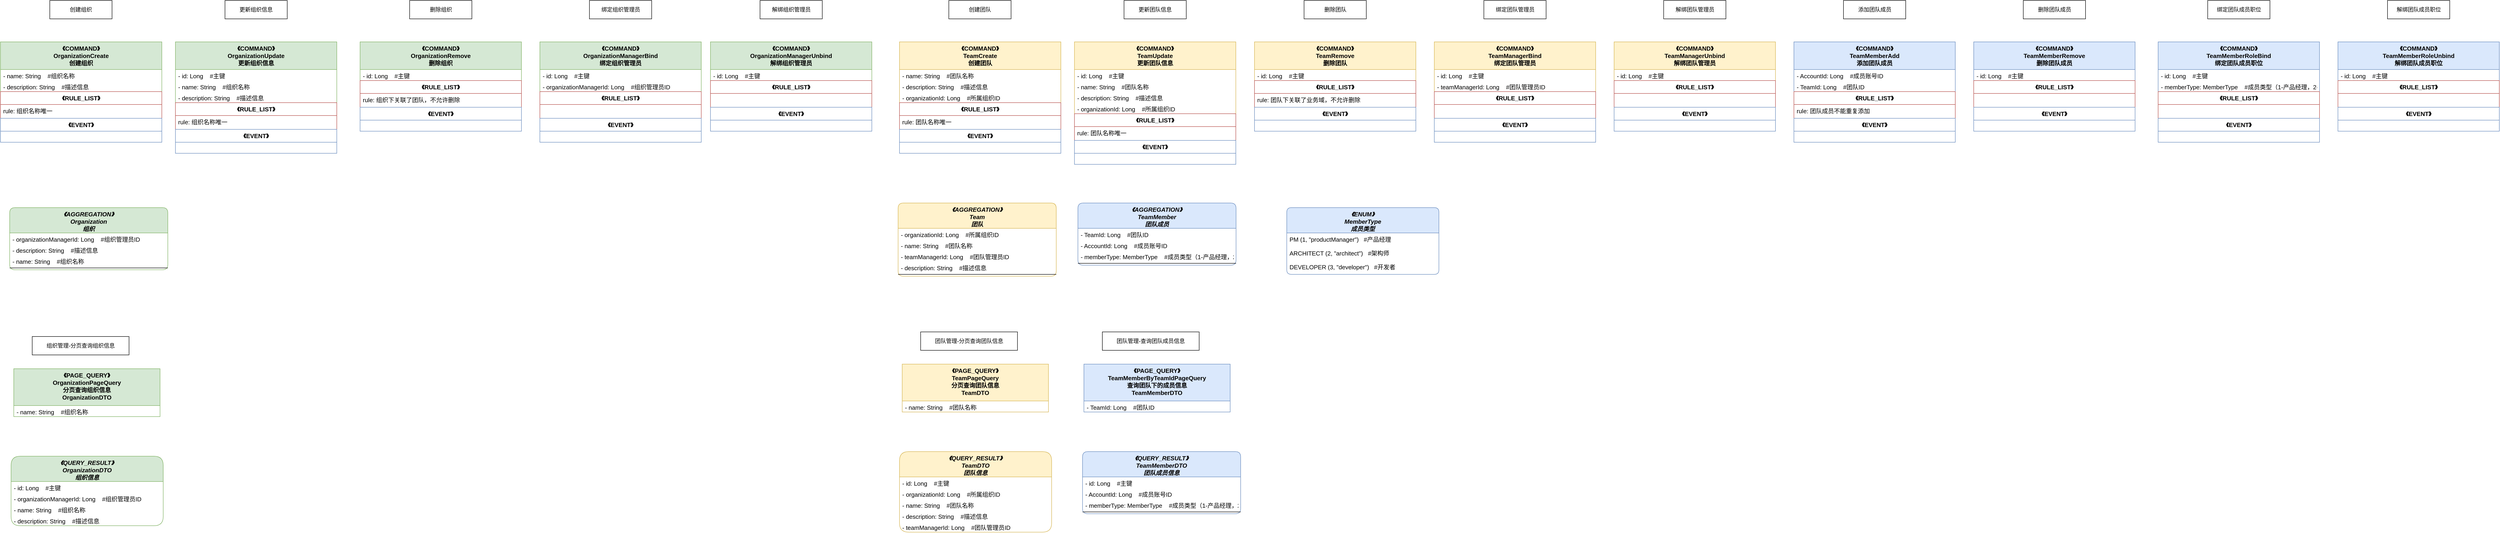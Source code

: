 <mxfile compressed="false" version="20.5.3" type="embed"><diagram id="ycGnjYmzJwle-k11gkEK" name="第 1 页"><mxGraphModel dx="2447" dy="720" grid="1" gridSize="10" guides="1" tooltips="1" connect="1" arrows="1" fold="1" page="0" pageScale="1" pageWidth="827" pageHeight="1169" background="none" math="0" shadow="0"><root><mxCell id="0"/><mxCell id="1" parent="0"/><object label="%nodeDesc%" placeholders="1" nodeDesc="创建组织" shapeType="NODE" id="i1uGu-4z1YgPQm0lmQIp-1"><mxCell style="rounded=0;whiteSpace=wrap;html=1;shadow=0;glass=0;sketch=0;fillStyle=auto;strokeWidth=1;metaEdit=1;resizable=1;rotatable=0;snapToPoint=0;connectable=1;absoluteArcSize=0;noLabel=0;labelPadding=0;allowArrows=1;recursiveResize=1;expand=1;editable=1;movable=1;deletable=1;fixDash=0;collapsible=0;portConstraintRotation=0;points=[[0,0.5,0,0,0],[1,0.5,0,0,0]];backgroundOutline=0;resizeHeight=1;resizeWidth=1;" parent="1" vertex="1"><mxGeometry x="-1113" y="-50" width="135" height="40" as="geometry"/></mxCell></object><object label="《%shapeType%》&#10;%className%&#10;%classDesc%" placeholders="1" shapeType="COMMAND" classPackage="create" classDesc="创建组织" className="OrganizationCreate" cmdType="ADD" id="i1uGu-4z1YgPQm0lmQIp-2"><mxCell style="swimlane;fontStyle=1;align=center;verticalAlign=top;childLayout=stackLayout;horizontal=1;startSize=60;horizontalStack=0;resizeParent=1;resizeParentMax=0;resizeLast=0;collapsible=1;marginBottom=0;fixDash=1;container=1;enumerate=0;treeMoving=1;swimlaneBody=1;fillOpacity=100;strokeOpacity=100;overflow=visible;rounded=0;swimlaneLine=1;sketch=0;shadow=0;arcSize=9;strokeWidth=1;fillStyle=auto;swimlaneFillColor=default;metaEdit=1;labelPadding=0;cloneable=1;separatorColor=none;swimlaneHead=1;noLabel=0;direction=east;portConstraint=none;portConstraintRotation=0;rotation=0;connectable=0;snapToPoint=0;perimeter=rectanglePerimeter;dropTarget=1;expand=1;part=1;backgroundOutline=1;movableLabel=1;autosize=1;fixedWidth=1;resizable=1;resizeWidth=0;resizeHeight=0;rotatable=1;treeFolding=0;pointerEvents=1;moveCells=0;comic=0;enumerateValue=123;allowArrows=0;fontFamily=Helvetica;fontSize=13;fillColor=#d5e8d4;strokeColor=#82b366;" parent="1" vertex="1"><mxGeometry x="-1220" y="40" width="350" height="218" as="geometry"><mxRectangle x="-950" y="80" width="350" height="70" as="alternateBounds"/></mxGeometry></mxCell></object><object label="%fieldModify% %fieldName%: %fieldType%    #%fieldDesc%" placeholders="1" shapeType="FIELD" fieldName="name" fieldType="String" fieldModify="-" fieldDesc="组织名称" id="i1uGu-4z1YgPQm0lmQIp-3"><mxCell style="text;strokeColor=none;fillColor=none;align=left;verticalAlign=top;spacingLeft=4;spacingRight=4;overflow=hidden;rotatable=0;points=[];portConstraint=none;metaEdit=1;cloneable=1;rotation=0;connectable=1;container=0;dropTarget=1;imageAspect=1;absoluteArcSize=0;portConstraintRotation=0;snapToPoint=0;fixDash=0;pointerEvents=0;enumerate=0;resizeHeight=1;resizeWidth=1;autosize=1;part=1;movable=1;rounded=0;fontFamily=Helvetica;fontSize=13;fontColor=default;comic=1;" parent="i1uGu-4z1YgPQm0lmQIp-2" vertex="1"><mxGeometry y="60" width="350" height="24" as="geometry"/></mxCell></object><object label="%fieldModify% %fieldName%: %fieldType%    #%fieldDesc%" placeholders="1" shapeType="FIELD" fieldName="description" fieldType="String" fieldModify="-" fieldDesc="描述信息" id="i1uGu-4z1YgPQm0lmQIp-4"><mxCell style="text;strokeColor=none;fillColor=none;align=left;verticalAlign=top;spacingLeft=4;spacingRight=4;overflow=hidden;rotatable=0;points=[];portConstraint=none;metaEdit=1;cloneable=1;rotation=0;connectable=1;container=0;dropTarget=1;imageAspect=1;absoluteArcSize=0;portConstraintRotation=0;snapToPoint=0;fixDash=0;pointerEvents=0;enumerate=0;resizeHeight=1;resizeWidth=1;autosize=1;part=1;movable=1;rounded=0;fontFamily=Helvetica;fontSize=13;fontColor=default;comic=1;" parent="i1uGu-4z1YgPQm0lmQIp-2" vertex="1"><mxGeometry y="84" width="350" height="24" as="geometry"/></mxCell></object><object label="《%shapeType%》" placeholders="1" shapeType="RULE_LIST" id="i1uGu-4z1YgPQm0lmQIp-5"><mxCell style="swimlane;fontStyle=1;align=center;verticalAlign=top;childLayout=stackLayout;horizontal=1;startSize=28;horizontalStack=0;resizeParent=1;resizeParentMax=0;resizeLast=0;collapsible=1;marginBottom=0;fixDash=1;container=1;enumerate=0;treeMoving=1;swimlaneBody=1;fillOpacity=100;strokeOpacity=100;overflow=visible;rounded=0;swimlaneLine=1;sketch=0;shadow=0;arcSize=19;strokeWidth=1;fillStyle=auto;swimlaneFillColor=none;metaEdit=1;labelPadding=0;cloneable=1;separatorColor=none;swimlaneHead=1;noLabel=0;direction=east;portConstraint=none;portConstraintRotation=0;rotation=0;connectable=0;snapToPoint=0;perimeter=rectanglePerimeter;dropTarget=1;expand=1;part=1;backgroundOutline=1;movableLabel=1;autosize=1;fixedWidth=0;resizable=1;resizeWidth=0;resizeHeight=0;rotatable=1;treeFolding=0;pointerEvents=1;moveCells=0;comic=0;enumerateValue=123;allowArrows=0;fontFamily=Helvetica;fontSize=13;glass=0;editable=1;movable=1;deletable=1;fillColor=none;strokeColor=#b85450;gradientColor=none;" parent="i1uGu-4z1YgPQm0lmQIp-2" vertex="1"><mxGeometry y="108" width="350" height="58" as="geometry"><mxRectangle y="256" width="420" height="50" as="alternateBounds"/></mxGeometry></mxCell></object><object label="rule: %ruleDesc%" placeholders="1" shapeType="RULE_ITEM" ruleDesc="组织名称唯一" id="i1uGu-4z1YgPQm0lmQIp-6"><mxCell style="text;strokeColor=none;fillColor=none;align=left;verticalAlign=top;spacingLeft=4;spacingRight=4;overflow=hidden;rotatable=0;points=[];portConstraint=none;metaEdit=1;cloneable=1;rotation=0;connectable=1;container=0;dropTarget=1;imageAspect=1;absoluteArcSize=0;portConstraintRotation=0;snapToPoint=0;fixDash=0;pointerEvents=0;enumerate=0;resizeHeight=1;resizeWidth=1;autosize=1;part=1;movable=1;rounded=0;fontFamily=Helvetica;fontSize=13;fontColor=default;" parent="i1uGu-4z1YgPQm0lmQIp-5" vertex="1"><mxGeometry y="28" width="350" height="30" as="geometry"/></mxCell></object><object label="《%shapeType%》" placeholders="1" shapeType="EVENT" id="i1uGu-4z1YgPQm0lmQIp-7"><mxCell style="swimlane;fontStyle=1;align=center;verticalAlign=top;childLayout=stackLayout;horizontal=1;startSize=28;horizontalStack=0;resizeParent=1;resizeParentMax=0;resizeLast=0;collapsible=1;marginBottom=0;fixDash=1;container=1;enumerate=0;treeMoving=1;swimlaneBody=1;fillOpacity=100;strokeOpacity=100;overflow=visible;rounded=0;swimlaneLine=1;sketch=0;shadow=0;arcSize=19;strokeWidth=1;fillStyle=auto;swimlaneFillColor=none;metaEdit=1;labelPadding=0;cloneable=1;separatorColor=none;swimlaneHead=1;noLabel=0;direction=east;portConstraint=none;portConstraintRotation=0;rotation=0;connectable=0;snapToPoint=0;perimeter=rectanglePerimeter;dropTarget=1;expand=1;part=1;backgroundOutline=1;movableLabel=1;autosize=1;fixedWidth=0;resizable=1;resizeWidth=0;resizeHeight=0;rotatable=1;treeFolding=0;pointerEvents=1;moveCells=0;comic=0;enumerateValue=123;allowArrows=0;fontFamily=Helvetica;fontSize=13;glass=0;editable=1;movable=1;deletable=1;fillColor=none;strokeColor=#6c8ebf;gradientColor=#7ea6e0;" parent="i1uGu-4z1YgPQm0lmQIp-2" vertex="1"><mxGeometry y="166" width="350" height="52" as="geometry"><mxRectangle y="204" width="420" height="50" as="alternateBounds"/></mxGeometry></mxCell></object><object label="%nodeDesc%" placeholders="1" nodeDesc="更新组织信息" shapeType="NODE" id="i1uGu-4z1YgPQm0lmQIp-8"><mxCell style="rounded=0;whiteSpace=wrap;html=1;shadow=0;glass=0;sketch=0;fillStyle=auto;strokeWidth=1;metaEdit=1;resizable=1;rotatable=0;snapToPoint=0;connectable=1;absoluteArcSize=0;noLabel=0;labelPadding=0;allowArrows=1;recursiveResize=1;expand=1;editable=1;movable=1;deletable=1;fixDash=0;collapsible=0;portConstraintRotation=0;points=[[0,0.5,0,0,0],[1,0.5,0,0,0]];backgroundOutline=0;resizeHeight=1;resizeWidth=1;" parent="1" vertex="1"><mxGeometry x="-733" y="-50" width="135" height="40" as="geometry"/></mxCell></object><object label="《%shapeType%》&#10;%className%&#10;%classDesc%" placeholders="1" shapeType="COMMAND" classPackage="update" classDesc="更新组织信息" className="OrganizationUpdate" cmdType="UPDATE" id="i1uGu-4z1YgPQm0lmQIp-9"><mxCell style="swimlane;fontStyle=1;align=center;verticalAlign=top;childLayout=stackLayout;horizontal=1;startSize=60;horizontalStack=0;resizeParent=1;resizeParentMax=0;resizeLast=0;collapsible=1;marginBottom=0;fixDash=1;container=1;enumerate=0;treeMoving=1;swimlaneBody=1;fillOpacity=100;strokeOpacity=100;overflow=visible;rounded=0;swimlaneLine=1;sketch=0;shadow=0;arcSize=9;strokeWidth=1;fillStyle=auto;swimlaneFillColor=default;metaEdit=1;labelPadding=0;cloneable=1;separatorColor=none;swimlaneHead=1;noLabel=0;direction=east;portConstraint=none;portConstraintRotation=0;rotation=0;connectable=0;snapToPoint=0;perimeter=rectanglePerimeter;dropTarget=1;expand=1;part=1;backgroundOutline=1;movableLabel=1;autosize=1;fixedWidth=1;resizable=1;resizeWidth=0;resizeHeight=0;rotatable=1;treeFolding=0;pointerEvents=1;moveCells=0;comic=0;enumerateValue=123;allowArrows=0;fontFamily=Helvetica;fontSize=13;fillColor=#d5e8d4;strokeColor=#82b366;" parent="1" vertex="1"><mxGeometry x="-840.5" y="40" width="350" height="242" as="geometry"><mxRectangle x="-950" y="80" width="350" height="70" as="alternateBounds"/></mxGeometry></mxCell></object><object label="%fieldModify% %fieldName%: %fieldType%    #%fieldDesc%" placeholders="1" shapeType="FIELD" fieldName="id" fieldType="Long" fieldModify="-" fieldDesc="主键" id="i1uGu-4z1YgPQm0lmQIp-10"><mxCell style="text;strokeColor=none;fillColor=none;align=left;verticalAlign=top;spacingLeft=4;spacingRight=4;overflow=hidden;rotatable=0;points=[];portConstraint=none;metaEdit=1;cloneable=1;rotation=0;connectable=1;container=0;dropTarget=1;imageAspect=1;absoluteArcSize=0;portConstraintRotation=0;snapToPoint=0;fixDash=0;pointerEvents=0;enumerate=0;resizeHeight=1;resizeWidth=1;autosize=1;part=1;movable=1;rounded=0;fontFamily=Helvetica;fontSize=13;fontColor=default;comic=1;" parent="i1uGu-4z1YgPQm0lmQIp-9" vertex="1"><mxGeometry y="60" width="350" height="24" as="geometry"/></mxCell></object><object label="%fieldModify% %fieldName%: %fieldType%    #%fieldDesc%" placeholders="1" shapeType="FIELD" fieldName="name" fieldType="String" fieldModify="-" fieldDesc="组织名称" id="i1uGu-4z1YgPQm0lmQIp-11"><mxCell style="text;strokeColor=none;fillColor=none;align=left;verticalAlign=top;spacingLeft=4;spacingRight=4;overflow=hidden;rotatable=0;points=[];portConstraint=none;metaEdit=1;cloneable=1;rotation=0;connectable=1;container=0;dropTarget=1;imageAspect=1;absoluteArcSize=0;portConstraintRotation=0;snapToPoint=0;fixDash=0;pointerEvents=0;enumerate=0;resizeHeight=1;resizeWidth=1;autosize=1;part=1;movable=1;rounded=0;fontFamily=Helvetica;fontSize=13;fontColor=default;comic=1;" parent="i1uGu-4z1YgPQm0lmQIp-9" vertex="1"><mxGeometry y="84" width="350" height="24" as="geometry"/></mxCell></object><object label="%fieldModify% %fieldName%: %fieldType%    #%fieldDesc%" placeholders="1" shapeType="FIELD" fieldName="description" fieldType="String" fieldModify="-" fieldDesc="描述信息" id="i1uGu-4z1YgPQm0lmQIp-12"><mxCell style="text;strokeColor=none;fillColor=none;align=left;verticalAlign=top;spacingLeft=4;spacingRight=4;overflow=hidden;rotatable=0;points=[];portConstraint=none;metaEdit=1;cloneable=1;rotation=0;connectable=1;container=0;dropTarget=1;imageAspect=1;absoluteArcSize=0;portConstraintRotation=0;snapToPoint=0;fixDash=0;pointerEvents=0;enumerate=0;resizeHeight=1;resizeWidth=1;autosize=1;part=1;movable=1;rounded=0;fontFamily=Helvetica;fontSize=13;fontColor=default;comic=1;" parent="i1uGu-4z1YgPQm0lmQIp-9" vertex="1"><mxGeometry y="108" width="350" height="24" as="geometry"/></mxCell></object><object label="《%shapeType%》" placeholders="1" shapeType="RULE_LIST" id="i1uGu-4z1YgPQm0lmQIp-13"><mxCell style="swimlane;fontStyle=1;align=center;verticalAlign=top;childLayout=stackLayout;horizontal=1;startSize=28;horizontalStack=0;resizeParent=1;resizeParentMax=0;resizeLast=0;collapsible=1;marginBottom=0;fixDash=1;container=1;enumerate=0;treeMoving=1;swimlaneBody=1;fillOpacity=100;strokeOpacity=100;overflow=visible;rounded=0;swimlaneLine=1;sketch=0;shadow=0;arcSize=19;strokeWidth=1;fillStyle=auto;swimlaneFillColor=none;metaEdit=1;labelPadding=0;cloneable=1;separatorColor=none;swimlaneHead=1;noLabel=0;direction=east;portConstraint=none;portConstraintRotation=0;rotation=0;connectable=0;snapToPoint=0;perimeter=rectanglePerimeter;dropTarget=1;expand=1;part=1;backgroundOutline=1;movableLabel=1;autosize=1;fixedWidth=0;resizable=1;resizeWidth=0;resizeHeight=0;rotatable=1;treeFolding=0;pointerEvents=1;moveCells=0;comic=0;enumerateValue=123;allowArrows=0;fontFamily=Helvetica;fontSize=13;glass=0;editable=1;movable=1;deletable=1;fillColor=none;strokeColor=#b85450;gradientColor=none;" parent="i1uGu-4z1YgPQm0lmQIp-9" vertex="1"><mxGeometry y="132" width="350" height="58" as="geometry"><mxRectangle y="256" width="420" height="50" as="alternateBounds"/></mxGeometry></mxCell></object><object label="rule: %ruleDesc%" placeholders="1" shapeType="RULE_ITEM" ruleDesc="组织名称唯一" id="i1uGu-4z1YgPQm0lmQIp-14"><mxCell style="text;strokeColor=none;fillColor=none;align=left;verticalAlign=top;spacingLeft=4;spacingRight=4;overflow=hidden;rotatable=0;points=[];portConstraint=none;metaEdit=1;cloneable=1;rotation=0;connectable=1;container=0;dropTarget=1;imageAspect=1;absoluteArcSize=0;portConstraintRotation=0;snapToPoint=0;fixDash=0;pointerEvents=0;enumerate=0;resizeHeight=1;resizeWidth=1;autosize=1;part=1;movable=1;rounded=0;fontFamily=Helvetica;fontSize=13;fontColor=default;" parent="i1uGu-4z1YgPQm0lmQIp-13" vertex="1"><mxGeometry y="28" width="350" height="30" as="geometry"/></mxCell></object><object label="《%shapeType%》" placeholders="1" shapeType="EVENT" id="i1uGu-4z1YgPQm0lmQIp-15"><mxCell style="swimlane;fontStyle=1;align=center;verticalAlign=top;childLayout=stackLayout;horizontal=1;startSize=28;horizontalStack=0;resizeParent=1;resizeParentMax=0;resizeLast=0;collapsible=1;marginBottom=0;fixDash=1;container=1;enumerate=0;treeMoving=1;swimlaneBody=1;fillOpacity=100;strokeOpacity=100;overflow=visible;rounded=0;swimlaneLine=1;sketch=0;shadow=0;arcSize=19;strokeWidth=1;fillStyle=auto;swimlaneFillColor=none;metaEdit=1;labelPadding=0;cloneable=1;separatorColor=none;swimlaneHead=1;noLabel=0;direction=east;portConstraint=none;portConstraintRotation=0;rotation=0;connectable=0;snapToPoint=0;perimeter=rectanglePerimeter;dropTarget=1;expand=1;part=1;backgroundOutline=1;movableLabel=1;autosize=1;fixedWidth=0;resizable=1;resizeWidth=0;resizeHeight=0;rotatable=1;treeFolding=0;pointerEvents=1;moveCells=0;comic=0;enumerateValue=123;allowArrows=0;fontFamily=Helvetica;fontSize=13;glass=0;editable=1;movable=1;deletable=1;fillColor=none;strokeColor=#6c8ebf;gradientColor=#7ea6e0;" parent="i1uGu-4z1YgPQm0lmQIp-9" vertex="1"><mxGeometry y="190" width="350" height="52" as="geometry"><mxRectangle y="204" width="420" height="50" as="alternateBounds"/></mxGeometry></mxCell></object><object label="%nodeDesc%" placeholders="1" nodeDesc="删除组织" shapeType="NODE" id="i1uGu-4z1YgPQm0lmQIp-16"><mxCell style="rounded=0;whiteSpace=wrap;html=1;shadow=0;glass=0;sketch=0;fillStyle=auto;strokeWidth=1;metaEdit=1;resizable=1;rotatable=0;snapToPoint=0;connectable=1;absoluteArcSize=0;noLabel=0;labelPadding=0;allowArrows=1;recursiveResize=1;expand=1;editable=1;movable=1;deletable=1;fixDash=0;collapsible=0;portConstraintRotation=0;points=[[0,0.5,0,0,0],[1,0.5,0,0,0]];backgroundOutline=0;resizeHeight=1;resizeWidth=1;" parent="1" vertex="1"><mxGeometry x="-332.5" y="-50" width="135" height="40" as="geometry"/></mxCell></object><object label="《%shapeType%》&#10;%className%&#10;%classDesc%" placeholders="1" shapeType="COMMAND" classPackage="remove" classDesc="删除组织" className="OrganizationRemove" cmdType="DELETE" id="i1uGu-4z1YgPQm0lmQIp-17"><mxCell style="swimlane;fontStyle=1;align=center;verticalAlign=top;childLayout=stackLayout;horizontal=1;startSize=60;horizontalStack=0;resizeParent=1;resizeParentMax=0;resizeLast=0;collapsible=1;marginBottom=0;fixDash=1;container=1;enumerate=0;treeMoving=1;swimlaneBody=1;fillOpacity=100;strokeOpacity=100;overflow=visible;rounded=0;swimlaneLine=1;sketch=0;shadow=0;arcSize=9;strokeWidth=1;fillStyle=auto;swimlaneFillColor=default;metaEdit=1;labelPadding=0;cloneable=1;separatorColor=none;swimlaneHead=1;noLabel=0;direction=east;portConstraint=none;portConstraintRotation=0;rotation=0;connectable=0;snapToPoint=0;perimeter=rectanglePerimeter;dropTarget=1;expand=1;part=1;backgroundOutline=1;movableLabel=1;autosize=1;fixedWidth=1;resizable=1;resizeWidth=0;resizeHeight=0;rotatable=1;treeFolding=0;pointerEvents=1;moveCells=0;comic=0;enumerateValue=123;allowArrows=0;fontFamily=Helvetica;fontSize=13;fillColor=#d5e8d4;strokeColor=#82b366;" parent="1" vertex="1"><mxGeometry x="-440" y="40" width="350" height="194" as="geometry"><mxRectangle x="-950" y="80" width="350" height="70" as="alternateBounds"/></mxGeometry></mxCell></object><object label="%fieldModify% %fieldName%: %fieldType%    #%fieldDesc%" placeholders="1" shapeType="FIELD" fieldName="id" fieldType="Long" fieldModify="-" fieldDesc="主键" id="i1uGu-4z1YgPQm0lmQIp-18"><mxCell style="text;strokeColor=none;fillColor=none;align=left;verticalAlign=top;spacingLeft=4;spacingRight=4;overflow=hidden;rotatable=0;points=[];portConstraint=none;metaEdit=1;cloneable=1;rotation=0;connectable=1;container=0;dropTarget=1;imageAspect=1;absoluteArcSize=0;portConstraintRotation=0;snapToPoint=0;fixDash=0;pointerEvents=0;enumerate=0;resizeHeight=1;resizeWidth=1;autosize=1;part=1;movable=1;rounded=0;fontFamily=Helvetica;fontSize=13;fontColor=default;comic=1;" parent="i1uGu-4z1YgPQm0lmQIp-17" vertex="1"><mxGeometry y="60" width="350" height="24" as="geometry"/></mxCell></object><object label="《%shapeType%》" placeholders="1" shapeType="RULE_LIST" id="i1uGu-4z1YgPQm0lmQIp-19"><mxCell style="swimlane;fontStyle=1;align=center;verticalAlign=top;childLayout=stackLayout;horizontal=1;startSize=28;horizontalStack=0;resizeParent=1;resizeParentMax=0;resizeLast=0;collapsible=1;marginBottom=0;fixDash=1;container=1;enumerate=0;treeMoving=1;swimlaneBody=1;fillOpacity=100;strokeOpacity=100;overflow=visible;rounded=0;swimlaneLine=1;sketch=0;shadow=0;arcSize=19;strokeWidth=1;fillStyle=auto;swimlaneFillColor=none;metaEdit=1;labelPadding=0;cloneable=1;separatorColor=none;swimlaneHead=1;noLabel=0;direction=east;portConstraint=none;portConstraintRotation=0;rotation=0;connectable=0;snapToPoint=0;perimeter=rectanglePerimeter;dropTarget=1;expand=1;part=1;backgroundOutline=1;movableLabel=1;autosize=1;fixedWidth=0;resizable=1;resizeWidth=0;resizeHeight=0;rotatable=1;treeFolding=0;pointerEvents=1;moveCells=0;comic=0;enumerateValue=123;allowArrows=0;fontFamily=Helvetica;fontSize=13;glass=0;editable=1;movable=1;deletable=1;fillColor=none;strokeColor=#b85450;gradientColor=none;" parent="i1uGu-4z1YgPQm0lmQIp-17" vertex="1"><mxGeometry y="84" width="350" height="58" as="geometry"><mxRectangle y="256" width="420" height="50" as="alternateBounds"/></mxGeometry></mxCell></object><object label="rule: %ruleDesc%" placeholders="1" shapeType="RULE_ITEM" ruleDesc="组织下关联了团队，不允许删除" id="i1uGu-4z1YgPQm0lmQIp-20"><mxCell style="text;strokeColor=none;fillColor=none;align=left;verticalAlign=top;spacingLeft=4;spacingRight=4;overflow=hidden;rotatable=0;points=[];portConstraint=none;metaEdit=1;cloneable=1;rotation=0;connectable=1;container=0;dropTarget=1;imageAspect=1;absoluteArcSize=0;portConstraintRotation=0;snapToPoint=0;fixDash=0;pointerEvents=0;enumerate=0;resizeHeight=1;resizeWidth=1;autosize=1;part=1;movable=1;rounded=0;fontFamily=Helvetica;fontSize=13;fontColor=default;" parent="i1uGu-4z1YgPQm0lmQIp-19" vertex="1"><mxGeometry y="28" width="350" height="30" as="geometry"/></mxCell></object><object label="《%shapeType%》" placeholders="1" shapeType="EVENT" id="i1uGu-4z1YgPQm0lmQIp-21"><mxCell style="swimlane;fontStyle=1;align=center;verticalAlign=top;childLayout=stackLayout;horizontal=1;startSize=28;horizontalStack=0;resizeParent=1;resizeParentMax=0;resizeLast=0;collapsible=1;marginBottom=0;fixDash=1;container=1;enumerate=0;treeMoving=1;swimlaneBody=1;fillOpacity=100;strokeOpacity=100;overflow=visible;rounded=0;swimlaneLine=1;sketch=0;shadow=0;arcSize=19;strokeWidth=1;fillStyle=auto;swimlaneFillColor=none;metaEdit=1;labelPadding=0;cloneable=1;separatorColor=none;swimlaneHead=1;noLabel=0;direction=east;portConstraint=none;portConstraintRotation=0;rotation=0;connectable=0;snapToPoint=0;perimeter=rectanglePerimeter;dropTarget=1;expand=1;part=1;backgroundOutline=1;movableLabel=1;autosize=1;fixedWidth=0;resizable=1;resizeWidth=0;resizeHeight=0;rotatable=1;treeFolding=0;pointerEvents=1;moveCells=0;comic=0;enumerateValue=123;allowArrows=0;fontFamily=Helvetica;fontSize=13;glass=0;editable=1;movable=1;deletable=1;fillColor=none;strokeColor=#6c8ebf;gradientColor=#7ea6e0;" parent="i1uGu-4z1YgPQm0lmQIp-17" vertex="1"><mxGeometry y="142" width="350" height="52" as="geometry"><mxRectangle y="204" width="420" height="50" as="alternateBounds"/></mxGeometry></mxCell></object><object label="《%shapeType%》&#10;%className%&#10;%classDesc%" placeholders="1" shapeType="AGGREGATION" className="Organization" classDesc="组织" id="i1uGu-4z1YgPQm0lmQIp-22"><mxCell style="swimlane;fontStyle=3;align=center;verticalAlign=top;childLayout=stackLayout;horizontal=1;startSize=55;horizontalStack=0;resizeParent=1;resizeParentMax=0;resizeLast=0;collapsible=1;marginBottom=0;fixDash=1;container=1;enumerate=0;treeMoving=1;swimlaneBody=1;fillOpacity=100;strokeOpacity=100;overflow=visible;rounded=1;swimlaneLine=1;sketch=0;shadow=0;arcSize=7;fillColor=#d5e8d4;strokeColor=#82b366;strokeWidth=1;fillStyle=auto;swimlaneFillColor=default;metaEdit=1;labelPadding=0;cloneable=1;separatorColor=none;swimlaneHead=1;noLabel=0;direction=east;portConstraint=none;portConstraintRotation=0;rotation=0;connectable=1;snapToPoint=0;perimeter=rectanglePerimeter;dropTarget=1;expand=1;part=1;backgroundOutline=1;movableLabel=1;autosize=1;fixedWidth=0;resizable=1;resizeWidth=0;resizeHeight=0;rotatable=1;treeFolding=0;pointerEvents=1;moveCells=0;comic=0;enumerateValue=123;allowArrows=0;glass=0;fontFamily=Helvetica;fontSize=13;" parent="1" vertex="1"><mxGeometry x="-1200" y="400" width="343" height="135" as="geometry"><mxRectangle x="70" y="410" width="250" height="50" as="alternateBounds"/></mxGeometry></mxCell></object><object label="%fieldModify% %fieldName%: %fieldType%    #%fieldDesc%" placeholders="1" shapeType="FIELD" fieldName="organizationManagerId" fieldType="Long" fieldModify="-" fieldDesc="组织管理员ID" id="i1uGu-4z1YgPQm0lmQIp-23"><mxCell style="text;strokeColor=none;fillColor=none;align=left;verticalAlign=top;spacingLeft=4;spacingRight=4;overflow=hidden;rotatable=0;points=[];portConstraint=none;metaEdit=1;cloneable=1;rotation=0;connectable=1;container=0;dropTarget=1;imageAspect=1;absoluteArcSize=0;portConstraintRotation=0;snapToPoint=0;fixDash=0;pointerEvents=0;enumerate=0;resizeHeight=1;resizeWidth=1;autosize=1;part=1;movable=1;rounded=0;fontFamily=Helvetica;fontSize=13;fontColor=default;comic=1;" parent="i1uGu-4z1YgPQm0lmQIp-22" vertex="1"><mxGeometry y="55" width="343" height="24" as="geometry"/></mxCell></object><object label="%fieldModify% %fieldName%: %fieldType%    #%fieldDesc%" placeholders="1" shapeType="FIELD" fieldName="description" fieldType="String" fieldModify="-" fieldDesc="描述信息" id="i1uGu-4z1YgPQm0lmQIp-24"><mxCell style="text;strokeColor=none;fillColor=none;align=left;verticalAlign=top;spacingLeft=4;spacingRight=4;overflow=hidden;rotatable=0;points=[];portConstraint=none;metaEdit=1;cloneable=1;rotation=0;connectable=1;container=0;dropTarget=1;imageAspect=1;absoluteArcSize=0;portConstraintRotation=0;snapToPoint=0;fixDash=0;pointerEvents=0;enumerate=0;resizeHeight=1;resizeWidth=1;autosize=1;part=1;movable=1;rounded=0;fontFamily=Helvetica;fontSize=13;fontColor=default;comic=1;" parent="i1uGu-4z1YgPQm0lmQIp-22" vertex="1"><mxGeometry y="79" width="343" height="24" as="geometry"/></mxCell></object><object label="%fieldModify% %fieldName%: %fieldType%    #%fieldDesc%" placeholders="1" shapeType="FIELD" fieldName="name" fieldType="String" fieldModify="-" fieldDesc="组织名称" id="i1uGu-4z1YgPQm0lmQIp-25"><mxCell style="text;strokeColor=none;fillColor=none;align=left;verticalAlign=top;spacingLeft=4;spacingRight=4;overflow=hidden;rotatable=0;points=[];portConstraint=none;metaEdit=1;cloneable=1;rotation=0;connectable=1;container=0;dropTarget=1;imageAspect=1;absoluteArcSize=0;portConstraintRotation=0;snapToPoint=0;fixDash=0;pointerEvents=0;enumerate=0;resizeHeight=1;resizeWidth=1;autosize=1;part=1;movable=1;rounded=0;fontFamily=Helvetica;fontSize=13;fontColor=default;comic=1;" parent="i1uGu-4z1YgPQm0lmQIp-22" vertex="1"><mxGeometry y="103" width="343" height="24" as="geometry"/></mxCell></object><mxCell id="i1uGu-4z1YgPQm0lmQIp-26" value="" style="line;strokeWidth=1;fillColor=none;align=left;verticalAlign=middle;spacingTop=-1;spacingLeft=3;spacingRight=3;rotatable=0;labelPosition=right;points=[];portConstraint=eastwest;cloneable=1;rounded=0;part=1;fontFamily=Helvetica;fontSize=13;fontColor=default;" parent="i1uGu-4z1YgPQm0lmQIp-22" vertex="1"><mxGeometry y="127" width="343" height="8" as="geometry"/></mxCell><object label="%nodeDesc%" placeholders="1" nodeDesc="组织管理-分页查询组织信息" shapeType="NODE" id="i1uGu-4z1YgPQm0lmQIp-27"><mxCell style="rounded=0;whiteSpace=wrap;html=1;shadow=0;glass=0;sketch=0;fillStyle=auto;strokeWidth=1;metaEdit=1;resizable=1;rotatable=0;snapToPoint=0;connectable=1;absoluteArcSize=0;noLabel=0;labelPadding=0;allowArrows=1;recursiveResize=1;expand=1;editable=1;movable=1;deletable=1;fixDash=0;collapsible=0;portConstraintRotation=0;points=[[0,0.5,0,0,0],[1,0.5,0,0,0]];backgroundOutline=0;resizeHeight=1;resizeWidth=1;" parent="1" vertex="1"><mxGeometry x="-1151.12" y="680" width="210" height="40" as="geometry"/></mxCell></object><object label="《%shapeType%》&#10;%className%&#10;%classDesc%&#10;%queryResultType%" placeholders="1" shapeType="PAGE_QUERY" className="OrganizationPageQuery" classDesc="分页查询组织信息" queryResultType="OrganizationDTO" id="i1uGu-4z1YgPQm0lmQIp-28"><mxCell style="swimlane;fontStyle=1;align=center;verticalAlign=top;childLayout=stackLayout;horizontal=1;startSize=80;horizontalStack=0;resizeParent=1;resizeParentMax=0;resizeLast=0;collapsible=1;marginBottom=0;fixDash=1;container=1;enumerate=0;treeMoving=1;swimlaneBody=1;fillOpacity=100;strokeOpacity=100;overflow=visible;rounded=0;swimlaneLine=1;sketch=0;shadow=0;arcSize=3;strokeWidth=1;fillStyle=auto;swimlaneFillColor=none;metaEdit=1;labelPadding=0;cloneable=1;separatorColor=none;swimlaneHead=1;noLabel=0;direction=east;portConstraint=none;portConstraintRotation=0;rotation=0;connectable=1;snapToPoint=0;perimeter=rectanglePerimeter;dropTarget=1;expand=1;part=1;backgroundOutline=1;movableLabel=1;autosize=1;fixedWidth=0;resizable=1;resizeWidth=0;resizeHeight=0;rotatable=1;treeFolding=0;pointerEvents=1;moveCells=0;comic=0;enumerateValue=123;allowArrows=0;fontFamily=Helvetica;fontSize=13;fillColor=#d5e8d4;strokeColor=#82b366;" parent="1" vertex="1"><mxGeometry x="-1191.13" y="750" width="317.25" height="104" as="geometry"><mxRectangle y="28" width="250" height="50" as="alternateBounds"/></mxGeometry></mxCell></object><object label="%fieldModify% %fieldName%: %fieldType%    #%fieldDesc%" placeholders="1" shapeType="FIELD" fieldName="name" fieldType="String" fieldModify="-" fieldDesc="组织名称" id="i1uGu-4z1YgPQm0lmQIp-29"><mxCell style="text;strokeColor=none;fillColor=none;align=left;verticalAlign=top;spacingLeft=4;spacingRight=4;overflow=hidden;rotatable=0;points=[];portConstraint=none;metaEdit=1;cloneable=1;rotation=0;connectable=1;container=0;dropTarget=1;imageAspect=1;absoluteArcSize=0;portConstraintRotation=0;snapToPoint=0;fixDash=0;pointerEvents=0;enumerate=0;resizeHeight=1;resizeWidth=1;autosize=1;part=1;movable=1;rounded=0;fontFamily=Helvetica;fontSize=13;fontColor=default;comic=1;" parent="i1uGu-4z1YgPQm0lmQIp-28" vertex="1"><mxGeometry y="80" width="317.25" height="24" as="geometry"/></mxCell></object><object label="《%shapeType%》&#10;%className%&#10;%classDesc%" placeholders="1" shapeType="QUERY_RESULT" className="OrganizationDTO" classDesc="组织信息" id="i1uGu-4z1YgPQm0lmQIp-30"><mxCell style="swimlane;fontStyle=3;align=center;verticalAlign=top;childLayout=stackLayout;horizontal=1;startSize=55;horizontalStack=0;resizeParent=1;resizeParentMax=0;resizeLast=0;collapsible=1;marginBottom=0;fixDash=1;container=1;enumerate=0;treeMoving=1;swimlaneBody=1;fillOpacity=100;strokeOpacity=100;overflow=visible;rounded=1;swimlaneLine=1;sketch=0;shadow=0;arcSize=12;strokeWidth=1;fillStyle=auto;swimlaneFillColor=none;metaEdit=1;labelPadding=0;cloneable=1;separatorColor=none;swimlaneHead=1;noLabel=0;direction=east;portConstraint=none;portConstraintRotation=0;rotation=0;connectable=1;snapToPoint=0;perimeter=rectanglePerimeter;dropTarget=1;expand=1;part=1;backgroundOutline=1;movableLabel=1;autosize=1;fixedWidth=0;resizable=1;resizeWidth=0;resizeHeight=0;rotatable=1;treeFolding=0;pointerEvents=1;moveCells=0;comic=0;enumerateValue=123;allowArrows=0;glass=0;fontFamily=Helvetica;fontSize=13;fillColor=#d5e8d4;strokeColor=#82b366;" parent="1" vertex="1"><mxGeometry x="-1197" y="940" width="330" height="151" as="geometry"><mxRectangle x="70" y="410" width="250" height="50" as="alternateBounds"/></mxGeometry></mxCell></object><object label="%fieldModify% %fieldName%: %fieldType%    #%fieldDesc%" placeholders="1" shapeType="FIELD" fieldName="id" fieldType="Long" fieldModify="-" fieldDesc="主键" id="i1uGu-4z1YgPQm0lmQIp-31"><mxCell style="text;strokeColor=none;fillColor=none;align=left;verticalAlign=top;spacingLeft=4;spacingRight=4;overflow=hidden;rotatable=0;points=[];portConstraint=none;metaEdit=1;cloneable=1;rotation=0;connectable=1;container=0;dropTarget=1;imageAspect=1;absoluteArcSize=0;portConstraintRotation=0;snapToPoint=0;fixDash=0;pointerEvents=0;enumerate=0;resizeHeight=1;resizeWidth=1;autosize=1;part=1;movable=1;rounded=0;fontFamily=Helvetica;fontSize=13;fontColor=default;comic=1;" parent="i1uGu-4z1YgPQm0lmQIp-30" vertex="1"><mxGeometry y="55" width="330" height="24" as="geometry"/></mxCell></object><object label="%fieldModify% %fieldName%: %fieldType%    #%fieldDesc%" placeholders="1" shapeType="FIELD" fieldName="organizationManagerId" fieldType="Long" fieldModify="-" fieldDesc="组织管理员ID" id="i1uGu-4z1YgPQm0lmQIp-32"><mxCell style="text;strokeColor=none;fillColor=none;align=left;verticalAlign=top;spacingLeft=4;spacingRight=4;overflow=hidden;rotatable=0;points=[];portConstraint=none;metaEdit=1;cloneable=1;rotation=0;connectable=1;container=0;dropTarget=1;imageAspect=1;absoluteArcSize=0;portConstraintRotation=0;snapToPoint=0;fixDash=0;pointerEvents=0;enumerate=0;resizeHeight=1;resizeWidth=1;autosize=1;part=1;movable=1;rounded=0;fontFamily=Helvetica;fontSize=13;fontColor=default;comic=1;" parent="i1uGu-4z1YgPQm0lmQIp-30" vertex="1"><mxGeometry y="79" width="330" height="24" as="geometry"/></mxCell></object><object label="%fieldModify% %fieldName%: %fieldType%    #%fieldDesc%" placeholders="1" shapeType="FIELD" fieldName="name" fieldType="String" fieldModify="-" fieldDesc="组织名称" id="i1uGu-4z1YgPQm0lmQIp-33"><mxCell style="text;strokeColor=none;fillColor=none;align=left;verticalAlign=top;spacingLeft=4;spacingRight=4;overflow=hidden;rotatable=0;points=[];portConstraint=none;metaEdit=1;cloneable=1;rotation=0;connectable=1;container=0;dropTarget=1;imageAspect=1;absoluteArcSize=0;portConstraintRotation=0;snapToPoint=0;fixDash=0;pointerEvents=0;enumerate=0;resizeHeight=1;resizeWidth=1;autosize=1;part=1;movable=1;rounded=0;fontFamily=Helvetica;fontSize=13;fontColor=default;comic=1;" parent="i1uGu-4z1YgPQm0lmQIp-30" vertex="1"><mxGeometry y="103" width="330" height="24" as="geometry"/></mxCell></object><object label="%fieldModify% %fieldName%: %fieldType%    #%fieldDesc%" placeholders="1" shapeType="FIELD" fieldName="description" fieldType="String" fieldModify="-" fieldDesc="描述信息" id="i1uGu-4z1YgPQm0lmQIp-34"><mxCell style="text;strokeColor=none;fillColor=none;align=left;verticalAlign=top;spacingLeft=4;spacingRight=4;overflow=hidden;rotatable=0;points=[];portConstraint=none;metaEdit=1;cloneable=1;rotation=0;connectable=1;container=0;dropTarget=1;imageAspect=1;absoluteArcSize=0;portConstraintRotation=0;snapToPoint=0;fixDash=0;pointerEvents=0;enumerate=0;resizeHeight=1;resizeWidth=1;autosize=1;part=1;movable=1;rounded=0;fontFamily=Helvetica;fontSize=13;fontColor=default;comic=1;" parent="i1uGu-4z1YgPQm0lmQIp-30" vertex="1"><mxGeometry y="127" width="330" height="24" as="geometry"/></mxCell></object><object label="%nodeDesc%" placeholders="1" nodeDesc="创建团队" shapeType="NODE" id="i1uGu-4z1YgPQm0lmQIp-35"><mxCell style="rounded=0;whiteSpace=wrap;html=1;shadow=0;glass=0;sketch=0;fillStyle=auto;strokeWidth=1;metaEdit=1;resizable=1;rotatable=0;snapToPoint=0;connectable=1;absoluteArcSize=0;noLabel=0;labelPadding=0;allowArrows=1;recursiveResize=1;expand=1;editable=1;movable=1;deletable=1;fixDash=0;collapsible=0;portConstraintRotation=0;points=[[0,0.5,0,0,0],[1,0.5,0,0,0]];backgroundOutline=0;resizeHeight=1;resizeWidth=1;" parent="1" vertex="1"><mxGeometry x="837" y="-50" width="135" height="40" as="geometry"/></mxCell></object><object label="《%shapeType%》&#10;%className%&#10;%classDesc%" placeholders="1" shapeType="COMMAND" classPackage="create" classDesc="创建团队" className="TeamCreate" cmdType="ADD" id="i1uGu-4z1YgPQm0lmQIp-36"><mxCell style="swimlane;fontStyle=1;align=center;verticalAlign=top;childLayout=stackLayout;horizontal=1;startSize=60;horizontalStack=0;resizeParent=1;resizeParentMax=0;resizeLast=0;collapsible=1;marginBottom=0;fixDash=1;container=1;enumerate=0;treeMoving=1;swimlaneBody=1;fillOpacity=100;strokeOpacity=100;overflow=visible;rounded=0;swimlaneLine=1;sketch=0;shadow=0;arcSize=9;strokeWidth=1;fillStyle=auto;swimlaneFillColor=default;metaEdit=1;labelPadding=0;cloneable=1;separatorColor=none;swimlaneHead=1;noLabel=0;direction=east;portConstraint=none;portConstraintRotation=0;rotation=0;connectable=0;snapToPoint=0;perimeter=rectanglePerimeter;dropTarget=1;expand=1;part=1;backgroundOutline=1;movableLabel=1;autosize=1;fixedWidth=1;resizable=1;resizeWidth=0;resizeHeight=0;rotatable=1;treeFolding=0;pointerEvents=1;moveCells=0;comic=0;enumerateValue=123;allowArrows=0;fontFamily=Helvetica;fontSize=13;fillColor=#fff2cc;strokeColor=#d6b656;" parent="1" vertex="1"><mxGeometry x="730" y="40" width="350" height="242" as="geometry"><mxRectangle x="-950" y="80" width="350" height="70" as="alternateBounds"/></mxGeometry></mxCell></object><object label="%fieldModify% %fieldName%: %fieldType%    #%fieldDesc%" placeholders="1" shapeType="FIELD" fieldName="name" fieldType="String" fieldModify="-" fieldDesc="团队名称" id="i1uGu-4z1YgPQm0lmQIp-37"><mxCell style="text;strokeColor=none;fillColor=none;align=left;verticalAlign=top;spacingLeft=4;spacingRight=4;overflow=hidden;rotatable=0;points=[];portConstraint=none;metaEdit=1;cloneable=1;rotation=0;connectable=1;container=0;dropTarget=1;imageAspect=1;absoluteArcSize=0;portConstraintRotation=0;snapToPoint=0;fixDash=0;pointerEvents=0;enumerate=0;resizeHeight=1;resizeWidth=1;autosize=1;part=1;movable=1;rounded=0;fontFamily=Helvetica;fontSize=13;fontColor=default;comic=1;" parent="i1uGu-4z1YgPQm0lmQIp-36" vertex="1"><mxGeometry y="60" width="350" height="24" as="geometry"/></mxCell></object><object label="%fieldModify% %fieldName%: %fieldType%    #%fieldDesc%" placeholders="1" shapeType="FIELD" fieldName="description" fieldType="String" fieldModify="-" fieldDesc="描述信息" id="i1uGu-4z1YgPQm0lmQIp-38"><mxCell style="text;strokeColor=none;fillColor=none;align=left;verticalAlign=top;spacingLeft=4;spacingRight=4;overflow=hidden;rotatable=0;points=[];portConstraint=none;metaEdit=1;cloneable=1;rotation=0;connectable=1;container=0;dropTarget=1;imageAspect=1;absoluteArcSize=0;portConstraintRotation=0;snapToPoint=0;fixDash=0;pointerEvents=0;enumerate=0;resizeHeight=1;resizeWidth=1;autosize=1;part=1;movable=1;rounded=0;fontFamily=Helvetica;fontSize=13;fontColor=default;comic=1;" parent="i1uGu-4z1YgPQm0lmQIp-36" vertex="1"><mxGeometry y="84" width="350" height="24" as="geometry"/></mxCell></object><object label="%fieldModify% %fieldName%: %fieldType%    #%fieldDesc%" placeholders="1" shapeType="FIELD" fieldName="organizationId" fieldType="Long" fieldModify="-" fieldDesc="所属组织ID" id="i1uGu-4z1YgPQm0lmQIp-39"><mxCell style="text;strokeColor=none;fillColor=none;align=left;verticalAlign=top;spacingLeft=4;spacingRight=4;overflow=hidden;rotatable=0;points=[];portConstraint=none;metaEdit=1;cloneable=1;rotation=0;connectable=1;container=0;dropTarget=1;imageAspect=1;absoluteArcSize=0;portConstraintRotation=0;snapToPoint=0;fixDash=0;pointerEvents=0;enumerate=0;resizeHeight=1;resizeWidth=1;autosize=1;part=1;movable=1;rounded=0;fontFamily=Helvetica;fontSize=13;fontColor=default;comic=1;" parent="i1uGu-4z1YgPQm0lmQIp-36" vertex="1"><mxGeometry y="108" width="350" height="24" as="geometry"/></mxCell></object><object label="《%shapeType%》" placeholders="1" shapeType="RULE_LIST" id="i1uGu-4z1YgPQm0lmQIp-40"><mxCell style="swimlane;fontStyle=1;align=center;verticalAlign=top;childLayout=stackLayout;horizontal=1;startSize=28;horizontalStack=0;resizeParent=1;resizeParentMax=0;resizeLast=0;collapsible=1;marginBottom=0;fixDash=1;container=1;enumerate=0;treeMoving=1;swimlaneBody=1;fillOpacity=100;strokeOpacity=100;overflow=visible;rounded=0;swimlaneLine=1;sketch=0;shadow=0;arcSize=19;strokeWidth=1;fillStyle=auto;swimlaneFillColor=none;metaEdit=1;labelPadding=0;cloneable=1;separatorColor=none;swimlaneHead=1;noLabel=0;direction=east;portConstraint=none;portConstraintRotation=0;rotation=0;connectable=0;snapToPoint=0;perimeter=rectanglePerimeter;dropTarget=1;expand=1;part=1;backgroundOutline=1;movableLabel=1;autosize=1;fixedWidth=0;resizable=1;resizeWidth=0;resizeHeight=0;rotatable=1;treeFolding=0;pointerEvents=1;moveCells=0;comic=0;enumerateValue=123;allowArrows=0;fontFamily=Helvetica;fontSize=13;glass=0;editable=1;movable=1;deletable=1;fillColor=none;strokeColor=#b85450;gradientColor=none;" parent="i1uGu-4z1YgPQm0lmQIp-36" vertex="1"><mxGeometry y="132" width="350" height="58" as="geometry"><mxRectangle y="256" width="420" height="50" as="alternateBounds"/></mxGeometry></mxCell></object><object label="rule: %ruleDesc%" placeholders="1" shapeType="RULE_ITEM" ruleDesc="团队名称唯一" id="i1uGu-4z1YgPQm0lmQIp-41"><mxCell style="text;strokeColor=none;fillColor=none;align=left;verticalAlign=top;spacingLeft=4;spacingRight=4;overflow=hidden;rotatable=0;points=[];portConstraint=none;metaEdit=1;cloneable=1;rotation=0;connectable=1;container=0;dropTarget=1;imageAspect=1;absoluteArcSize=0;portConstraintRotation=0;snapToPoint=0;fixDash=0;pointerEvents=0;enumerate=0;resizeHeight=1;resizeWidth=1;autosize=1;part=1;movable=1;rounded=0;fontFamily=Helvetica;fontSize=13;fontColor=default;" parent="i1uGu-4z1YgPQm0lmQIp-40" vertex="1"><mxGeometry y="28" width="350" height="30" as="geometry"/></mxCell></object><object label="《%shapeType%》" placeholders="1" shapeType="EVENT" id="i1uGu-4z1YgPQm0lmQIp-42"><mxCell style="swimlane;fontStyle=1;align=center;verticalAlign=top;childLayout=stackLayout;horizontal=1;startSize=28;horizontalStack=0;resizeParent=1;resizeParentMax=0;resizeLast=0;collapsible=1;marginBottom=0;fixDash=1;container=1;enumerate=0;treeMoving=1;swimlaneBody=1;fillOpacity=100;strokeOpacity=100;overflow=visible;rounded=0;swimlaneLine=1;sketch=0;shadow=0;arcSize=19;strokeWidth=1;fillStyle=auto;swimlaneFillColor=none;metaEdit=1;labelPadding=0;cloneable=1;separatorColor=none;swimlaneHead=1;noLabel=0;direction=east;portConstraint=none;portConstraintRotation=0;rotation=0;connectable=0;snapToPoint=0;perimeter=rectanglePerimeter;dropTarget=1;expand=1;part=1;backgroundOutline=1;movableLabel=1;autosize=1;fixedWidth=0;resizable=1;resizeWidth=0;resizeHeight=0;rotatable=1;treeFolding=0;pointerEvents=1;moveCells=0;comic=0;enumerateValue=123;allowArrows=0;fontFamily=Helvetica;fontSize=13;glass=0;editable=1;movable=1;deletable=1;fillColor=none;strokeColor=#6c8ebf;gradientColor=#7ea6e0;" parent="i1uGu-4z1YgPQm0lmQIp-36" vertex="1"><mxGeometry y="190" width="350" height="52" as="geometry"><mxRectangle y="204" width="420" height="50" as="alternateBounds"/></mxGeometry></mxCell></object><object label="%nodeDesc%" placeholders="1" nodeDesc="更新团队信息" shapeType="NODE" id="i1uGu-4z1YgPQm0lmQIp-43"><mxCell style="rounded=0;whiteSpace=wrap;html=1;shadow=0;glass=0;sketch=0;fillStyle=auto;strokeWidth=1;metaEdit=1;resizable=1;rotatable=0;snapToPoint=0;connectable=1;absoluteArcSize=0;noLabel=0;labelPadding=0;allowArrows=1;recursiveResize=1;expand=1;editable=1;movable=1;deletable=1;fixDash=0;collapsible=0;portConstraintRotation=0;points=[[0,0.5,0,0,0],[1,0.5,0,0,0]];backgroundOutline=0;resizeHeight=1;resizeWidth=1;" parent="1" vertex="1"><mxGeometry x="1217" y="-50" width="135" height="40" as="geometry"/></mxCell></object><object label="《%shapeType%》&#10;%className%&#10;%classDesc%" placeholders="1" shapeType="COMMAND" classPackage="update" classDesc="更新团队信息" className="TeamUpdate" cmdType="UPDATE" id="i1uGu-4z1YgPQm0lmQIp-44"><mxCell style="swimlane;fontStyle=1;align=center;verticalAlign=top;childLayout=stackLayout;horizontal=1;startSize=60;horizontalStack=0;resizeParent=1;resizeParentMax=0;resizeLast=0;collapsible=1;marginBottom=0;fixDash=1;container=1;enumerate=0;treeMoving=1;swimlaneBody=1;fillOpacity=100;strokeOpacity=100;overflow=visible;rounded=0;swimlaneLine=1;sketch=0;shadow=0;arcSize=9;strokeWidth=1;fillStyle=auto;swimlaneFillColor=default;metaEdit=1;labelPadding=0;cloneable=1;separatorColor=none;swimlaneHead=1;noLabel=0;direction=east;portConstraint=none;portConstraintRotation=0;rotation=0;connectable=0;snapToPoint=0;perimeter=rectanglePerimeter;dropTarget=1;expand=1;part=1;backgroundOutline=1;movableLabel=1;autosize=1;fixedWidth=1;resizable=1;resizeWidth=0;resizeHeight=0;rotatable=1;treeFolding=0;pointerEvents=1;moveCells=0;comic=0;enumerateValue=123;allowArrows=0;fontFamily=Helvetica;fontSize=13;fillColor=#fff2cc;strokeColor=#d6b656;" parent="1" vertex="1"><mxGeometry x="1109.5" y="40" width="350" height="266" as="geometry"><mxRectangle x="-950" y="80" width="350" height="70" as="alternateBounds"/></mxGeometry></mxCell></object><object label="%fieldModify% %fieldName%: %fieldType%    #%fieldDesc%" placeholders="1" shapeType="FIELD" fieldName="id" fieldType="Long" fieldModify="-" fieldDesc="主键" id="i1uGu-4z1YgPQm0lmQIp-45"><mxCell style="text;strokeColor=none;fillColor=none;align=left;verticalAlign=top;spacingLeft=4;spacingRight=4;overflow=hidden;rotatable=0;points=[];portConstraint=none;metaEdit=1;cloneable=1;rotation=0;connectable=1;container=0;dropTarget=1;imageAspect=1;absoluteArcSize=0;portConstraintRotation=0;snapToPoint=0;fixDash=0;pointerEvents=0;enumerate=0;resizeHeight=1;resizeWidth=1;autosize=1;part=1;movable=1;rounded=0;fontFamily=Helvetica;fontSize=13;fontColor=default;comic=1;" parent="i1uGu-4z1YgPQm0lmQIp-44" vertex="1"><mxGeometry y="60" width="350" height="24" as="geometry"/></mxCell></object><object label="%fieldModify% %fieldName%: %fieldType%    #%fieldDesc%" placeholders="1" shapeType="FIELD" fieldName="name" fieldType="String" fieldModify="-" fieldDesc="团队名称" id="i1uGu-4z1YgPQm0lmQIp-46"><mxCell style="text;strokeColor=none;fillColor=none;align=left;verticalAlign=top;spacingLeft=4;spacingRight=4;overflow=hidden;rotatable=0;points=[];portConstraint=none;metaEdit=1;cloneable=1;rotation=0;connectable=1;container=0;dropTarget=1;imageAspect=1;absoluteArcSize=0;portConstraintRotation=0;snapToPoint=0;fixDash=0;pointerEvents=0;enumerate=0;resizeHeight=1;resizeWidth=1;autosize=1;part=1;movable=1;rounded=0;fontFamily=Helvetica;fontSize=13;fontColor=default;comic=1;" parent="i1uGu-4z1YgPQm0lmQIp-44" vertex="1"><mxGeometry y="84" width="350" height="24" as="geometry"/></mxCell></object><object label="%fieldModify% %fieldName%: %fieldType%    #%fieldDesc%" placeholders="1" shapeType="FIELD" fieldName="description" fieldType="String" fieldModify="-" fieldDesc="描述信息" id="i1uGu-4z1YgPQm0lmQIp-47"><mxCell style="text;strokeColor=none;fillColor=none;align=left;verticalAlign=top;spacingLeft=4;spacingRight=4;overflow=hidden;rotatable=0;points=[];portConstraint=none;metaEdit=1;cloneable=1;rotation=0;connectable=1;container=0;dropTarget=1;imageAspect=1;absoluteArcSize=0;portConstraintRotation=0;snapToPoint=0;fixDash=0;pointerEvents=0;enumerate=0;resizeHeight=1;resizeWidth=1;autosize=1;part=1;movable=1;rounded=0;fontFamily=Helvetica;fontSize=13;fontColor=default;comic=1;" parent="i1uGu-4z1YgPQm0lmQIp-44" vertex="1"><mxGeometry y="108" width="350" height="24" as="geometry"/></mxCell></object><object label="%fieldModify% %fieldName%: %fieldType%    #%fieldDesc%" placeholders="1" shapeType="FIELD" fieldName="organizationId" fieldType="Long" fieldModify="-" fieldDesc="所属组织ID" id="i1uGu-4z1YgPQm0lmQIp-48"><mxCell style="text;strokeColor=none;fillColor=none;align=left;verticalAlign=top;spacingLeft=4;spacingRight=4;overflow=hidden;rotatable=0;points=[];portConstraint=none;metaEdit=1;cloneable=1;rotation=0;connectable=1;container=0;dropTarget=1;imageAspect=1;absoluteArcSize=0;portConstraintRotation=0;snapToPoint=0;fixDash=0;pointerEvents=0;enumerate=0;resizeHeight=1;resizeWidth=1;autosize=1;part=1;movable=1;rounded=0;fontFamily=Helvetica;fontSize=13;fontColor=default;comic=1;" parent="i1uGu-4z1YgPQm0lmQIp-44" vertex="1"><mxGeometry y="132" width="350" height="24" as="geometry"/></mxCell></object><object label="《%shapeType%》" placeholders="1" shapeType="RULE_LIST" id="i1uGu-4z1YgPQm0lmQIp-49"><mxCell style="swimlane;fontStyle=1;align=center;verticalAlign=top;childLayout=stackLayout;horizontal=1;startSize=28;horizontalStack=0;resizeParent=1;resizeParentMax=0;resizeLast=0;collapsible=1;marginBottom=0;fixDash=1;container=1;enumerate=0;treeMoving=1;swimlaneBody=1;fillOpacity=100;strokeOpacity=100;overflow=visible;rounded=0;swimlaneLine=1;sketch=0;shadow=0;arcSize=19;strokeWidth=1;fillStyle=auto;swimlaneFillColor=none;metaEdit=1;labelPadding=0;cloneable=1;separatorColor=none;swimlaneHead=1;noLabel=0;direction=east;portConstraint=none;portConstraintRotation=0;rotation=0;connectable=0;snapToPoint=0;perimeter=rectanglePerimeter;dropTarget=1;expand=1;part=1;backgroundOutline=1;movableLabel=1;autosize=1;fixedWidth=0;resizable=1;resizeWidth=0;resizeHeight=0;rotatable=1;treeFolding=0;pointerEvents=1;moveCells=0;comic=0;enumerateValue=123;allowArrows=0;fontFamily=Helvetica;fontSize=13;glass=0;editable=1;movable=1;deletable=1;fillColor=none;strokeColor=#b85450;gradientColor=none;" parent="i1uGu-4z1YgPQm0lmQIp-44" vertex="1"><mxGeometry y="156" width="350" height="58" as="geometry"><mxRectangle y="256" width="420" height="50" as="alternateBounds"/></mxGeometry></mxCell></object><object label="rule: %ruleDesc%" placeholders="1" shapeType="RULE_ITEM" ruleDesc="团队名称唯一" id="i1uGu-4z1YgPQm0lmQIp-50"><mxCell style="text;strokeColor=none;fillColor=none;align=left;verticalAlign=top;spacingLeft=4;spacingRight=4;overflow=hidden;rotatable=0;points=[];portConstraint=none;metaEdit=1;cloneable=1;rotation=0;connectable=1;container=0;dropTarget=1;imageAspect=1;absoluteArcSize=0;portConstraintRotation=0;snapToPoint=0;fixDash=0;pointerEvents=0;enumerate=0;resizeHeight=1;resizeWidth=1;autosize=1;part=1;movable=1;rounded=0;fontFamily=Helvetica;fontSize=13;fontColor=default;" parent="i1uGu-4z1YgPQm0lmQIp-49" vertex="1"><mxGeometry y="28" width="350" height="30" as="geometry"/></mxCell></object><object label="《%shapeType%》" placeholders="1" shapeType="EVENT" id="i1uGu-4z1YgPQm0lmQIp-51"><mxCell style="swimlane;fontStyle=1;align=center;verticalAlign=top;childLayout=stackLayout;horizontal=1;startSize=28;horizontalStack=0;resizeParent=1;resizeParentMax=0;resizeLast=0;collapsible=1;marginBottom=0;fixDash=1;container=1;enumerate=0;treeMoving=1;swimlaneBody=1;fillOpacity=100;strokeOpacity=100;overflow=visible;rounded=0;swimlaneLine=1;sketch=0;shadow=0;arcSize=19;strokeWidth=1;fillStyle=auto;swimlaneFillColor=none;metaEdit=1;labelPadding=0;cloneable=1;separatorColor=none;swimlaneHead=1;noLabel=0;direction=east;portConstraint=none;portConstraintRotation=0;rotation=0;connectable=0;snapToPoint=0;perimeter=rectanglePerimeter;dropTarget=1;expand=1;part=1;backgroundOutline=1;movableLabel=1;autosize=1;fixedWidth=0;resizable=1;resizeWidth=0;resizeHeight=0;rotatable=1;treeFolding=0;pointerEvents=1;moveCells=0;comic=0;enumerateValue=123;allowArrows=0;fontFamily=Helvetica;fontSize=13;glass=0;editable=1;movable=1;deletable=1;fillColor=none;strokeColor=#6c8ebf;gradientColor=#7ea6e0;" parent="i1uGu-4z1YgPQm0lmQIp-44" vertex="1"><mxGeometry y="214" width="350" height="52" as="geometry"><mxRectangle y="204" width="420" height="50" as="alternateBounds"/></mxGeometry></mxCell></object><object label="%nodeDesc%" placeholders="1" nodeDesc="添加团队成员" shapeType="NODE" id="i1uGu-4z1YgPQm0lmQIp-52"><mxCell style="rounded=0;whiteSpace=wrap;html=1;shadow=0;glass=0;sketch=0;fillStyle=auto;strokeWidth=1;metaEdit=1;resizable=1;rotatable=0;snapToPoint=0;connectable=1;absoluteArcSize=0;noLabel=0;labelPadding=0;allowArrows=1;recursiveResize=1;expand=1;editable=1;movable=1;deletable=1;fixDash=0;collapsible=0;portConstraintRotation=0;points=[[0,0.5,0,0,0],[1,0.5,0,0,0]];backgroundOutline=0;resizeHeight=1;resizeWidth=1;" parent="1" vertex="1"><mxGeometry x="2777.5" y="-50" width="135" height="40" as="geometry"/></mxCell></object><object label="《%shapeType%》&#10;%className%&#10;%classDesc%" placeholders="1" shapeType="COMMAND" classPackage="member.add" classDesc="添加团队成员" className="TeamMemberAdd" cmdType="ADD" id="i1uGu-4z1YgPQm0lmQIp-53"><mxCell style="swimlane;fontStyle=1;align=center;verticalAlign=top;childLayout=stackLayout;horizontal=1;startSize=60;horizontalStack=0;resizeParent=1;resizeParentMax=0;resizeLast=0;collapsible=1;marginBottom=0;fixDash=1;container=1;enumerate=0;treeMoving=1;swimlaneBody=1;fillOpacity=100;strokeOpacity=100;overflow=visible;rounded=0;swimlaneLine=1;sketch=0;shadow=0;arcSize=9;strokeWidth=1;fillStyle=auto;swimlaneFillColor=default;metaEdit=1;labelPadding=0;cloneable=1;separatorColor=none;swimlaneHead=1;noLabel=0;direction=east;portConstraint=none;portConstraintRotation=0;rotation=0;connectable=0;snapToPoint=0;perimeter=rectanglePerimeter;dropTarget=1;expand=1;part=1;backgroundOutline=1;movableLabel=1;autosize=1;fixedWidth=1;resizable=1;resizeWidth=0;resizeHeight=0;rotatable=1;treeFolding=0;pointerEvents=1;moveCells=0;comic=0;enumerateValue=123;allowArrows=0;fontFamily=Helvetica;fontSize=13;fillColor=#dae8fc;strokeColor=#6c8ebf;" parent="1" vertex="1"><mxGeometry x="2670" y="40" width="350" height="218" as="geometry"><mxRectangle x="-950" y="80" width="350" height="70" as="alternateBounds"/></mxGeometry></mxCell></object><object label="%fieldModify% %fieldName%: %fieldType%    #%fieldDesc%" placeholders="1" shapeType="FIELD" fieldName="AccountId" fieldType="Long" fieldModify="-" fieldDesc="成员账号ID" id="i1uGu-4z1YgPQm0lmQIp-54"><mxCell style="text;strokeColor=none;fillColor=none;align=left;verticalAlign=top;spacingLeft=4;spacingRight=4;overflow=hidden;rotatable=0;points=[];portConstraint=none;metaEdit=1;cloneable=1;rotation=0;connectable=1;container=0;dropTarget=1;imageAspect=1;absoluteArcSize=0;portConstraintRotation=0;snapToPoint=0;fixDash=0;pointerEvents=0;enumerate=0;resizeHeight=1;resizeWidth=1;autosize=1;part=1;movable=1;rounded=0;fontFamily=Helvetica;fontSize=13;fontColor=default;comic=1;" parent="i1uGu-4z1YgPQm0lmQIp-53" vertex="1"><mxGeometry y="60" width="350" height="24" as="geometry"/></mxCell></object><object label="%fieldModify% %fieldName%: %fieldType%    #%fieldDesc%" placeholders="1" shapeType="FIELD" fieldName="TeamId" fieldType="Long" fieldModify="-" fieldDesc="团队ID" id="i1uGu-4z1YgPQm0lmQIp-55"><mxCell style="text;strokeColor=none;fillColor=none;align=left;verticalAlign=top;spacingLeft=4;spacingRight=4;overflow=hidden;rotatable=0;points=[];portConstraint=none;metaEdit=1;cloneable=1;rotation=0;connectable=1;container=0;dropTarget=1;imageAspect=1;absoluteArcSize=0;portConstraintRotation=0;snapToPoint=0;fixDash=0;pointerEvents=0;enumerate=0;resizeHeight=1;resizeWidth=1;autosize=1;part=1;movable=1;rounded=0;fontFamily=Helvetica;fontSize=13;fontColor=default;comic=1;" parent="i1uGu-4z1YgPQm0lmQIp-53" vertex="1"><mxGeometry y="84" width="350" height="24" as="geometry"/></mxCell></object><object label="《%shapeType%》" placeholders="1" shapeType="RULE_LIST" id="i1uGu-4z1YgPQm0lmQIp-56"><mxCell style="swimlane;fontStyle=1;align=center;verticalAlign=top;childLayout=stackLayout;horizontal=1;startSize=28;horizontalStack=0;resizeParent=1;resizeParentMax=0;resizeLast=0;collapsible=1;marginBottom=0;fixDash=1;container=1;enumerate=0;treeMoving=1;swimlaneBody=1;fillOpacity=100;strokeOpacity=100;overflow=visible;rounded=0;swimlaneLine=1;sketch=0;shadow=0;arcSize=19;strokeWidth=1;fillStyle=auto;swimlaneFillColor=none;metaEdit=1;labelPadding=0;cloneable=1;separatorColor=none;swimlaneHead=1;noLabel=0;direction=east;portConstraint=none;portConstraintRotation=0;rotation=0;connectable=0;snapToPoint=0;perimeter=rectanglePerimeter;dropTarget=1;expand=1;part=1;backgroundOutline=1;movableLabel=1;autosize=1;fixedWidth=0;resizable=1;resizeWidth=0;resizeHeight=0;rotatable=1;treeFolding=0;pointerEvents=1;moveCells=0;comic=0;enumerateValue=123;allowArrows=0;fontFamily=Helvetica;fontSize=13;glass=0;editable=1;movable=1;deletable=1;fillColor=none;strokeColor=#b85450;gradientColor=none;" parent="i1uGu-4z1YgPQm0lmQIp-53" vertex="1"><mxGeometry y="108" width="350" height="58" as="geometry"><mxRectangle y="256" width="420" height="50" as="alternateBounds"/></mxGeometry></mxCell></object><object label="rule: %ruleDesc%" placeholders="1" shapeType="RULE_ITEM" ruleDesc="团队成员不能重复添加" id="i1uGu-4z1YgPQm0lmQIp-57"><mxCell style="text;strokeColor=none;fillColor=none;align=left;verticalAlign=top;spacingLeft=4;spacingRight=4;overflow=hidden;rotatable=0;points=[];portConstraint=none;metaEdit=1;cloneable=1;rotation=0;connectable=1;container=0;dropTarget=1;imageAspect=1;absoluteArcSize=0;portConstraintRotation=0;snapToPoint=0;fixDash=0;pointerEvents=0;enumerate=0;resizeHeight=1;resizeWidth=1;autosize=1;part=1;movable=1;rounded=0;fontFamily=Helvetica;fontSize=13;fontColor=default;" parent="i1uGu-4z1YgPQm0lmQIp-56" vertex="1"><mxGeometry y="28" width="350" height="30" as="geometry"/></mxCell></object><object label="《%shapeType%》" placeholders="1" shapeType="EVENT" id="i1uGu-4z1YgPQm0lmQIp-58"><mxCell style="swimlane;fontStyle=1;align=center;verticalAlign=top;childLayout=stackLayout;horizontal=1;startSize=28;horizontalStack=0;resizeParent=1;resizeParentMax=0;resizeLast=0;collapsible=1;marginBottom=0;fixDash=1;container=1;enumerate=0;treeMoving=1;swimlaneBody=1;fillOpacity=100;strokeOpacity=100;overflow=visible;rounded=0;swimlaneLine=1;sketch=0;shadow=0;arcSize=19;strokeWidth=1;fillStyle=auto;swimlaneFillColor=none;metaEdit=1;labelPadding=0;cloneable=1;separatorColor=none;swimlaneHead=1;noLabel=0;direction=east;portConstraint=none;portConstraintRotation=0;rotation=0;connectable=0;snapToPoint=0;perimeter=rectanglePerimeter;dropTarget=1;expand=1;part=1;backgroundOutline=1;movableLabel=1;autosize=1;fixedWidth=0;resizable=1;resizeWidth=0;resizeHeight=0;rotatable=1;treeFolding=0;pointerEvents=1;moveCells=0;comic=0;enumerateValue=123;allowArrows=0;fontFamily=Helvetica;fontSize=13;glass=0;editable=1;movable=1;deletable=1;fillColor=none;strokeColor=#6c8ebf;gradientColor=#7ea6e0;" parent="i1uGu-4z1YgPQm0lmQIp-53" vertex="1"><mxGeometry y="166" width="350" height="52" as="geometry"><mxRectangle y="204" width="420" height="50" as="alternateBounds"/></mxGeometry></mxCell></object><object label="《%shapeType%》&#10;%className%&#10;%classDesc%" placeholders="1" shapeType="AGGREGATION" className="Team" classDesc="团队" id="i1uGu-4z1YgPQm0lmQIp-59"><mxCell style="swimlane;fontStyle=3;align=center;verticalAlign=top;childLayout=stackLayout;horizontal=1;startSize=55;horizontalStack=0;resizeParent=1;resizeParentMax=0;resizeLast=0;collapsible=1;marginBottom=0;fixDash=1;container=1;enumerate=0;treeMoving=1;swimlaneBody=1;fillOpacity=100;strokeOpacity=100;overflow=visible;rounded=1;swimlaneLine=1;sketch=0;shadow=0;arcSize=7;fillColor=#fff2cc;strokeColor=#d6b656;strokeWidth=1;fillStyle=auto;swimlaneFillColor=default;metaEdit=1;labelPadding=0;cloneable=1;separatorColor=none;swimlaneHead=1;noLabel=0;direction=east;portConstraint=none;portConstraintRotation=0;rotation=0;connectable=1;snapToPoint=0;perimeter=rectanglePerimeter;dropTarget=1;expand=1;part=1;backgroundOutline=1;movableLabel=1;autosize=1;fixedWidth=0;resizable=1;resizeWidth=0;resizeHeight=0;rotatable=1;treeFolding=0;pointerEvents=1;moveCells=0;comic=0;enumerateValue=123;allowArrows=0;glass=0;fontFamily=Helvetica;fontSize=13;fontColor=default;" parent="1" vertex="1"><mxGeometry x="727" y="390" width="343" height="159" as="geometry"><mxRectangle x="70" y="410" width="250" height="50" as="alternateBounds"/></mxGeometry></mxCell></object><object label="%fieldModify% %fieldName%: %fieldType%    #%fieldDesc%" placeholders="1" shapeType="FIELD" fieldName="organizationId" fieldType="Long" fieldModify="-" fieldDesc="所属组织ID" id="i1uGu-4z1YgPQm0lmQIp-60"><mxCell style="text;strokeColor=none;fillColor=none;align=left;verticalAlign=top;spacingLeft=4;spacingRight=4;overflow=hidden;rotatable=0;points=[];portConstraint=none;metaEdit=1;cloneable=1;rotation=0;connectable=1;container=0;dropTarget=1;imageAspect=1;absoluteArcSize=0;portConstraintRotation=0;snapToPoint=0;fixDash=0;pointerEvents=0;enumerate=0;resizeHeight=1;resizeWidth=1;autosize=1;part=1;movable=1;rounded=0;fontFamily=Helvetica;fontSize=13;fontColor=default;comic=1;" parent="i1uGu-4z1YgPQm0lmQIp-59" vertex="1"><mxGeometry y="55" width="343" height="24" as="geometry"/></mxCell></object><object label="%fieldModify% %fieldName%: %fieldType%    #%fieldDesc%" placeholders="1" shapeType="FIELD" fieldName="name" fieldType="String" fieldModify="-" fieldDesc="团队名称" id="i1uGu-4z1YgPQm0lmQIp-61"><mxCell style="text;strokeColor=none;fillColor=none;align=left;verticalAlign=top;spacingLeft=4;spacingRight=4;overflow=hidden;rotatable=0;points=[];portConstraint=none;metaEdit=1;cloneable=1;rotation=0;connectable=1;container=0;dropTarget=1;imageAspect=1;absoluteArcSize=0;portConstraintRotation=0;snapToPoint=0;fixDash=0;pointerEvents=0;enumerate=0;resizeHeight=1;resizeWidth=1;autosize=1;part=1;movable=1;rounded=0;fontFamily=Helvetica;fontSize=13;fontColor=default;comic=1;" parent="i1uGu-4z1YgPQm0lmQIp-59" vertex="1"><mxGeometry y="79" width="343" height="24" as="geometry"/></mxCell></object><object label="%fieldModify% %fieldName%: %fieldType%    #%fieldDesc%" placeholders="1" shapeType="FIELD" fieldName="teamManagerId" fieldType="Long" fieldModify="-" fieldDesc="团队管理员ID" id="i1uGu-4z1YgPQm0lmQIp-62"><mxCell style="text;strokeColor=none;fillColor=none;align=left;verticalAlign=top;spacingLeft=4;spacingRight=4;overflow=hidden;rotatable=0;points=[];portConstraint=none;metaEdit=1;cloneable=1;rotation=0;connectable=1;container=0;dropTarget=1;imageAspect=1;absoluteArcSize=0;portConstraintRotation=0;snapToPoint=0;fixDash=0;pointerEvents=0;enumerate=0;resizeHeight=1;resizeWidth=1;autosize=1;part=1;movable=1;rounded=0;fontFamily=Helvetica;fontSize=13;fontColor=default;comic=1;" parent="i1uGu-4z1YgPQm0lmQIp-59" vertex="1"><mxGeometry y="103" width="343" height="24" as="geometry"/></mxCell></object><object label="%fieldModify% %fieldName%: %fieldType%    #%fieldDesc%" placeholders="1" shapeType="FIELD" fieldName="description" fieldType="String" fieldModify="-" fieldDesc="描述信息" id="i1uGu-4z1YgPQm0lmQIp-63"><mxCell style="text;strokeColor=none;fillColor=none;align=left;verticalAlign=top;spacingLeft=4;spacingRight=4;overflow=hidden;rotatable=0;points=[];portConstraint=none;metaEdit=1;cloneable=1;rotation=0;connectable=1;container=0;dropTarget=1;imageAspect=1;absoluteArcSize=0;portConstraintRotation=0;snapToPoint=0;fixDash=0;pointerEvents=0;enumerate=0;resizeHeight=1;resizeWidth=1;autosize=1;part=1;movable=1;rounded=0;fontFamily=Helvetica;fontSize=13;fontColor=default;comic=1;" parent="i1uGu-4z1YgPQm0lmQIp-59" vertex="1"><mxGeometry y="127" width="343" height="24" as="geometry"/></mxCell></object><mxCell id="i1uGu-4z1YgPQm0lmQIp-64" value="" style="line;strokeWidth=1;fillColor=none;align=left;verticalAlign=middle;spacingTop=-1;spacingLeft=3;spacingRight=3;rotatable=0;labelPosition=right;points=[];portConstraint=eastwest;cloneable=1;rounded=0;part=1;fontFamily=Helvetica;fontSize=13;fontColor=default;" parent="i1uGu-4z1YgPQm0lmQIp-59" vertex="1"><mxGeometry y="151" width="343" height="8" as="geometry"/></mxCell><object label="%nodeDesc%" placeholders="1" nodeDesc="团队管理-分页查询团队信息" shapeType="NODE" id="i1uGu-4z1YgPQm0lmQIp-65"><mxCell style="rounded=0;whiteSpace=wrap;html=1;shadow=0;glass=0;sketch=0;fillStyle=auto;strokeWidth=1;metaEdit=1;resizable=1;rotatable=0;snapToPoint=0;connectable=1;absoluteArcSize=0;noLabel=0;labelPadding=0;allowArrows=1;recursiveResize=1;expand=1;editable=1;movable=1;deletable=1;fixDash=0;collapsible=0;portConstraintRotation=0;points=[[0,0.5,0,0,0],[1,0.5,0,0,0]];backgroundOutline=0;resizeHeight=1;resizeWidth=1;" parent="1" vertex="1"><mxGeometry x="775.88" y="670" width="210" height="40" as="geometry"/></mxCell></object><object label="《%shapeType%》&#10;%className%&#10;%classDesc%&#10;%queryResultType%" placeholders="1" shapeType="PAGE_QUERY" className="TeamPageQuery" classDesc="分页查询团队信息" queryResultType="TeamDTO" id="i1uGu-4z1YgPQm0lmQIp-66"><mxCell style="swimlane;fontStyle=1;align=center;verticalAlign=top;childLayout=stackLayout;horizontal=1;startSize=80;horizontalStack=0;resizeParent=1;resizeParentMax=0;resizeLast=0;collapsible=1;marginBottom=0;fixDash=1;container=1;enumerate=0;treeMoving=1;swimlaneBody=1;fillOpacity=100;strokeOpacity=100;overflow=visible;rounded=0;swimlaneLine=1;sketch=0;shadow=0;arcSize=3;strokeWidth=1;fillStyle=auto;swimlaneFillColor=none;metaEdit=1;labelPadding=0;cloneable=1;separatorColor=none;swimlaneHead=1;noLabel=0;direction=east;portConstraint=none;portConstraintRotation=0;rotation=0;connectable=1;snapToPoint=0;perimeter=rectanglePerimeter;dropTarget=1;expand=1;part=1;backgroundOutline=1;movableLabel=1;autosize=1;fixedWidth=0;resizable=1;resizeWidth=0;resizeHeight=0;rotatable=1;treeFolding=0;pointerEvents=1;moveCells=0;comic=0;enumerateValue=123;allowArrows=0;fontFamily=Helvetica;fontSize=13;fillColor=#fff2cc;strokeColor=#d6b656;" parent="1" vertex="1"><mxGeometry x="735.87" y="740" width="317.25" height="104" as="geometry"><mxRectangle y="28" width="250" height="50" as="alternateBounds"/></mxGeometry></mxCell></object><object label="%fieldModify% %fieldName%: %fieldType%    #%fieldDesc%" placeholders="1" shapeType="FIELD" fieldName="name" fieldType="String" fieldModify="-" fieldDesc="团队名称" id="i1uGu-4z1YgPQm0lmQIp-67"><mxCell style="text;strokeColor=none;fillColor=none;align=left;verticalAlign=top;spacingLeft=4;spacingRight=4;overflow=hidden;rotatable=0;points=[];portConstraint=none;metaEdit=1;cloneable=1;rotation=0;connectable=1;container=0;dropTarget=1;imageAspect=1;absoluteArcSize=0;portConstraintRotation=0;snapToPoint=0;fixDash=0;pointerEvents=0;enumerate=0;resizeHeight=1;resizeWidth=1;autosize=1;part=1;movable=1;rounded=0;fontFamily=Helvetica;fontSize=13;fontColor=default;comic=1;" parent="i1uGu-4z1YgPQm0lmQIp-66" vertex="1"><mxGeometry y="80" width="317.25" height="24" as="geometry"/></mxCell></object><object label="《%shapeType%》&#10;%className%&#10;%classDesc%" placeholders="1" shapeType="QUERY_RESULT" className="TeamDTO" classDesc="团队信息" id="i1uGu-4z1YgPQm0lmQIp-68"><mxCell style="swimlane;fontStyle=3;align=center;verticalAlign=top;childLayout=stackLayout;horizontal=1;startSize=55;horizontalStack=0;resizeParent=1;resizeParentMax=0;resizeLast=0;collapsible=1;marginBottom=0;fixDash=1;container=1;enumerate=0;treeMoving=1;swimlaneBody=1;fillOpacity=100;strokeOpacity=100;overflow=visible;rounded=1;swimlaneLine=1;sketch=0;shadow=0;arcSize=12;strokeWidth=1;fillStyle=auto;swimlaneFillColor=none;metaEdit=1;labelPadding=0;cloneable=1;separatorColor=none;swimlaneHead=1;noLabel=0;direction=east;portConstraint=none;portConstraintRotation=0;rotation=0;connectable=1;snapToPoint=0;perimeter=rectanglePerimeter;dropTarget=1;expand=1;part=1;backgroundOutline=1;movableLabel=1;autosize=1;fixedWidth=0;resizable=1;resizeWidth=0;resizeHeight=0;rotatable=1;treeFolding=0;pointerEvents=1;moveCells=0;comic=0;enumerateValue=123;allowArrows=0;glass=0;fontFamily=Helvetica;fontSize=13;fillColor=#fff2cc;strokeColor=#d6b656;" parent="1" vertex="1"><mxGeometry x="730" y="930" width="330" height="175" as="geometry"><mxRectangle x="70" y="410" width="250" height="50" as="alternateBounds"/></mxGeometry></mxCell></object><object label="%fieldModify% %fieldName%: %fieldType%    #%fieldDesc%" placeholders="1" shapeType="FIELD" fieldName="id" fieldType="Long" fieldModify="-" fieldDesc="主键" id="i1uGu-4z1YgPQm0lmQIp-69"><mxCell style="text;strokeColor=none;fillColor=none;align=left;verticalAlign=top;spacingLeft=4;spacingRight=4;overflow=hidden;rotatable=0;points=[];portConstraint=none;metaEdit=1;cloneable=1;rotation=0;connectable=1;container=0;dropTarget=1;imageAspect=1;absoluteArcSize=0;portConstraintRotation=0;snapToPoint=0;fixDash=0;pointerEvents=0;enumerate=0;resizeHeight=1;resizeWidth=1;autosize=1;part=1;movable=1;rounded=0;fontFamily=Helvetica;fontSize=13;fontColor=default;comic=1;" parent="i1uGu-4z1YgPQm0lmQIp-68" vertex="1"><mxGeometry y="55" width="330" height="24" as="geometry"/></mxCell></object><object label="%fieldModify% %fieldName%: %fieldType%    #%fieldDesc%" placeholders="1" shapeType="FIELD" fieldName="organizationId" fieldType="Long" fieldModify="-" fieldDesc="所属组织ID" id="i1uGu-4z1YgPQm0lmQIp-70"><mxCell style="text;strokeColor=none;fillColor=none;align=left;verticalAlign=top;spacingLeft=4;spacingRight=4;overflow=hidden;rotatable=0;points=[];portConstraint=none;metaEdit=1;cloneable=1;rotation=0;connectable=1;container=0;dropTarget=1;imageAspect=1;absoluteArcSize=0;portConstraintRotation=0;snapToPoint=0;fixDash=0;pointerEvents=0;enumerate=0;resizeHeight=1;resizeWidth=1;autosize=1;part=1;movable=1;rounded=0;fontFamily=Helvetica;fontSize=13;fontColor=default;comic=1;" parent="i1uGu-4z1YgPQm0lmQIp-68" vertex="1"><mxGeometry y="79" width="330" height="24" as="geometry"/></mxCell></object><object label="%fieldModify% %fieldName%: %fieldType%    #%fieldDesc%" placeholders="1" shapeType="FIELD" fieldName="name" fieldType="String" fieldModify="-" fieldDesc="团队名称" id="i1uGu-4z1YgPQm0lmQIp-71"><mxCell style="text;strokeColor=none;fillColor=none;align=left;verticalAlign=top;spacingLeft=4;spacingRight=4;overflow=hidden;rotatable=0;points=[];portConstraint=none;metaEdit=1;cloneable=1;rotation=0;connectable=1;container=0;dropTarget=1;imageAspect=1;absoluteArcSize=0;portConstraintRotation=0;snapToPoint=0;fixDash=0;pointerEvents=0;enumerate=0;resizeHeight=1;resizeWidth=1;autosize=1;part=1;movable=1;rounded=0;fontFamily=Helvetica;fontSize=13;fontColor=default;comic=1;" parent="i1uGu-4z1YgPQm0lmQIp-68" vertex="1"><mxGeometry y="103" width="330" height="24" as="geometry"/></mxCell></object><object label="%fieldModify% %fieldName%: %fieldType%    #%fieldDesc%" placeholders="1" shapeType="FIELD" fieldName="description" fieldType="String" fieldModify="-" fieldDesc="描述信息" id="i1uGu-4z1YgPQm0lmQIp-72"><mxCell style="text;strokeColor=none;fillColor=none;align=left;verticalAlign=top;spacingLeft=4;spacingRight=4;overflow=hidden;rotatable=0;points=[];portConstraint=none;metaEdit=1;cloneable=1;rotation=0;connectable=1;container=0;dropTarget=1;imageAspect=1;absoluteArcSize=0;portConstraintRotation=0;snapToPoint=0;fixDash=0;pointerEvents=0;enumerate=0;resizeHeight=1;resizeWidth=1;autosize=1;part=1;movable=1;rounded=0;fontFamily=Helvetica;fontSize=13;fontColor=default;comic=1;" parent="i1uGu-4z1YgPQm0lmQIp-68" vertex="1"><mxGeometry y="127" width="330" height="24" as="geometry"/></mxCell></object><object label="%fieldModify% %fieldName%: %fieldType%    #%fieldDesc%" placeholders="1" shapeType="FIELD" fieldName="teamManagerId" fieldType="Long" fieldModify="-" fieldDesc="团队管理员ID" id="i1uGu-4z1YgPQm0lmQIp-73"><mxCell style="text;strokeColor=none;fillColor=none;align=left;verticalAlign=top;spacingLeft=4;spacingRight=4;overflow=hidden;rotatable=0;points=[];portConstraint=none;metaEdit=1;cloneable=1;rotation=0;connectable=1;container=0;dropTarget=1;imageAspect=1;absoluteArcSize=0;portConstraintRotation=0;snapToPoint=0;fixDash=0;pointerEvents=0;enumerate=0;resizeHeight=1;resizeWidth=1;autosize=1;part=1;movable=1;rounded=0;fontFamily=Helvetica;fontSize=13;fontColor=default;comic=1;" parent="i1uGu-4z1YgPQm0lmQIp-68" vertex="1"><mxGeometry y="151" width="330" height="24" as="geometry"/></mxCell></object><object label="%nodeDesc%" placeholders="1" nodeDesc="删除团队" shapeType="NODE" id="i1uGu-4z1YgPQm0lmQIp-74"><mxCell style="rounded=0;whiteSpace=wrap;html=1;shadow=0;glass=0;sketch=0;fillStyle=auto;strokeWidth=1;metaEdit=1;resizable=1;rotatable=0;snapToPoint=0;connectable=1;absoluteArcSize=0;noLabel=0;labelPadding=0;allowArrows=1;recursiveResize=1;expand=1;editable=1;movable=1;deletable=1;fixDash=0;collapsible=0;portConstraintRotation=0;points=[[0,0.5,0,0,0],[1,0.5,0,0,0]];backgroundOutline=0;resizeHeight=1;resizeWidth=1;" parent="1" vertex="1"><mxGeometry x="1607.5" y="-50" width="135" height="40" as="geometry"/></mxCell></object><object label="《%shapeType%》&#10;%className%&#10;%classDesc%" placeholders="1" shapeType="COMMAND" classPackage="remove" classDesc="删除团队" className="TeamRemove" cmdType="DELETE" id="i1uGu-4z1YgPQm0lmQIp-75"><mxCell style="swimlane;fontStyle=1;align=center;verticalAlign=top;childLayout=stackLayout;horizontal=1;startSize=60;horizontalStack=0;resizeParent=1;resizeParentMax=0;resizeLast=0;collapsible=1;marginBottom=0;fixDash=1;container=1;enumerate=0;treeMoving=1;swimlaneBody=1;fillOpacity=100;strokeOpacity=100;overflow=visible;rounded=0;swimlaneLine=1;sketch=0;shadow=0;arcSize=9;strokeWidth=1;fillStyle=auto;swimlaneFillColor=default;metaEdit=1;labelPadding=0;cloneable=1;separatorColor=none;swimlaneHead=1;noLabel=0;direction=east;portConstraint=none;portConstraintRotation=0;rotation=0;connectable=0;snapToPoint=0;perimeter=rectanglePerimeter;dropTarget=1;expand=1;part=1;backgroundOutline=1;movableLabel=1;autosize=1;fixedWidth=1;resizable=1;resizeWidth=0;resizeHeight=0;rotatable=1;treeFolding=0;pointerEvents=1;moveCells=0;comic=0;enumerateValue=123;allowArrows=0;fontFamily=Helvetica;fontSize=13;fillColor=#fff2cc;strokeColor=#d6b656;" parent="1" vertex="1"><mxGeometry x="1500" y="40" width="350" height="194" as="geometry"><mxRectangle x="-950" y="80" width="350" height="70" as="alternateBounds"/></mxGeometry></mxCell></object><object label="%fieldModify% %fieldName%: %fieldType%    #%fieldDesc%" placeholders="1" shapeType="FIELD" fieldName="id" fieldType="Long" fieldModify="-" fieldDesc="主键" id="i1uGu-4z1YgPQm0lmQIp-76"><mxCell style="text;strokeColor=none;fillColor=none;align=left;verticalAlign=top;spacingLeft=4;spacingRight=4;overflow=hidden;rotatable=0;points=[];portConstraint=none;metaEdit=1;cloneable=1;rotation=0;connectable=1;container=0;dropTarget=1;imageAspect=1;absoluteArcSize=0;portConstraintRotation=0;snapToPoint=0;fixDash=0;pointerEvents=0;enumerate=0;resizeHeight=1;resizeWidth=1;autosize=1;part=1;movable=1;rounded=0;fontFamily=Helvetica;fontSize=13;fontColor=default;comic=1;" parent="i1uGu-4z1YgPQm0lmQIp-75" vertex="1"><mxGeometry y="60" width="350" height="24" as="geometry"/></mxCell></object><object label="《%shapeType%》" placeholders="1" shapeType="RULE_LIST" id="i1uGu-4z1YgPQm0lmQIp-77"><mxCell style="swimlane;fontStyle=1;align=center;verticalAlign=top;childLayout=stackLayout;horizontal=1;startSize=28;horizontalStack=0;resizeParent=1;resizeParentMax=0;resizeLast=0;collapsible=1;marginBottom=0;fixDash=1;container=1;enumerate=0;treeMoving=1;swimlaneBody=1;fillOpacity=100;strokeOpacity=100;overflow=visible;rounded=0;swimlaneLine=1;sketch=0;shadow=0;arcSize=19;strokeWidth=1;fillStyle=auto;swimlaneFillColor=none;metaEdit=1;labelPadding=0;cloneable=1;separatorColor=none;swimlaneHead=1;noLabel=0;direction=east;portConstraint=none;portConstraintRotation=0;rotation=0;connectable=0;snapToPoint=0;perimeter=rectanglePerimeter;dropTarget=1;expand=1;part=1;backgroundOutline=1;movableLabel=1;autosize=1;fixedWidth=0;resizable=1;resizeWidth=0;resizeHeight=0;rotatable=1;treeFolding=0;pointerEvents=1;moveCells=0;comic=0;enumerateValue=123;allowArrows=0;fontFamily=Helvetica;fontSize=13;glass=0;editable=1;movable=1;deletable=1;fillColor=none;strokeColor=#b85450;gradientColor=none;" parent="i1uGu-4z1YgPQm0lmQIp-75" vertex="1"><mxGeometry y="84" width="350" height="58" as="geometry"><mxRectangle y="256" width="420" height="50" as="alternateBounds"/></mxGeometry></mxCell></object><object label="rule: %ruleDesc%" placeholders="1" shapeType="RULE_ITEM" ruleDesc="团队下关联了业务域，不允许删除" id="i1uGu-4z1YgPQm0lmQIp-78"><mxCell style="text;strokeColor=none;fillColor=none;align=left;verticalAlign=top;spacingLeft=4;spacingRight=4;overflow=hidden;rotatable=0;points=[];portConstraint=none;metaEdit=1;cloneable=1;rotation=0;connectable=1;container=0;dropTarget=1;imageAspect=1;absoluteArcSize=0;portConstraintRotation=0;snapToPoint=0;fixDash=0;pointerEvents=0;enumerate=0;resizeHeight=1;resizeWidth=1;autosize=1;part=1;movable=1;rounded=0;fontFamily=Helvetica;fontSize=13;fontColor=default;" parent="i1uGu-4z1YgPQm0lmQIp-77" vertex="1"><mxGeometry y="28" width="350" height="30" as="geometry"/></mxCell></object><object label="《%shapeType%》" placeholders="1" shapeType="EVENT" id="i1uGu-4z1YgPQm0lmQIp-79"><mxCell style="swimlane;fontStyle=1;align=center;verticalAlign=top;childLayout=stackLayout;horizontal=1;startSize=28;horizontalStack=0;resizeParent=1;resizeParentMax=0;resizeLast=0;collapsible=1;marginBottom=0;fixDash=1;container=1;enumerate=0;treeMoving=1;swimlaneBody=1;fillOpacity=100;strokeOpacity=100;overflow=visible;rounded=0;swimlaneLine=1;sketch=0;shadow=0;arcSize=19;strokeWidth=1;fillStyle=auto;swimlaneFillColor=none;metaEdit=1;labelPadding=0;cloneable=1;separatorColor=none;swimlaneHead=1;noLabel=0;direction=east;portConstraint=none;portConstraintRotation=0;rotation=0;connectable=0;snapToPoint=0;perimeter=rectanglePerimeter;dropTarget=1;expand=1;part=1;backgroundOutline=1;movableLabel=1;autosize=1;fixedWidth=0;resizable=1;resizeWidth=0;resizeHeight=0;rotatable=1;treeFolding=0;pointerEvents=1;moveCells=0;comic=0;enumerateValue=123;allowArrows=0;fontFamily=Helvetica;fontSize=13;glass=0;editable=1;movable=1;deletable=1;fillColor=none;strokeColor=#6c8ebf;gradientColor=#7ea6e0;" parent="i1uGu-4z1YgPQm0lmQIp-75" vertex="1"><mxGeometry y="142" width="350" height="52" as="geometry"><mxRectangle y="204" width="420" height="50" as="alternateBounds"/></mxGeometry></mxCell></object><object label="《%shapeType%》&#10;%className%&#10;%classDesc%" placeholders="1" shapeType="AGGREGATION" className="TeamMember" classDesc="团队成员" id="i1uGu-4z1YgPQm0lmQIp-80"><mxCell style="swimlane;fontStyle=3;align=center;verticalAlign=top;childLayout=stackLayout;horizontal=1;startSize=55;horizontalStack=0;resizeParent=1;resizeParentMax=0;resizeLast=0;collapsible=1;marginBottom=0;fixDash=1;container=1;enumerate=0;treeMoving=1;swimlaneBody=1;fillOpacity=100;strokeOpacity=100;overflow=visible;rounded=1;swimlaneLine=1;sketch=0;shadow=0;arcSize=7;fillColor=#dae8fc;strokeColor=#6c8ebf;strokeWidth=1;fillStyle=auto;swimlaneFillColor=default;metaEdit=1;labelPadding=0;cloneable=1;separatorColor=none;swimlaneHead=1;noLabel=0;direction=east;portConstraint=none;portConstraintRotation=0;rotation=0;connectable=1;snapToPoint=0;perimeter=rectanglePerimeter;dropTarget=1;expand=1;part=1;backgroundOutline=1;movableLabel=1;autosize=1;fixedWidth=0;resizable=1;resizeWidth=0;resizeHeight=0;rotatable=1;treeFolding=0;pointerEvents=1;moveCells=0;comic=0;enumerateValue=123;allowArrows=0;glass=0;fontFamily=Helvetica;fontSize=13;" parent="1" vertex="1"><mxGeometry x="1117" y="390" width="343" height="135" as="geometry"><mxRectangle x="70" y="410" width="250" height="50" as="alternateBounds"/></mxGeometry></mxCell></object><object label="%fieldModify% %fieldName%: %fieldType%    #%fieldDesc%" placeholders="1" shapeType="FIELD" fieldName="TeamId" fieldType="Long" fieldModify="-" fieldDesc="团队ID" id="i1uGu-4z1YgPQm0lmQIp-81"><mxCell style="text;strokeColor=none;fillColor=none;align=left;verticalAlign=top;spacingLeft=4;spacingRight=4;overflow=hidden;rotatable=0;points=[];portConstraint=none;metaEdit=1;cloneable=1;rotation=0;connectable=1;container=0;dropTarget=1;imageAspect=1;absoluteArcSize=0;portConstraintRotation=0;snapToPoint=0;fixDash=0;pointerEvents=0;enumerate=0;resizeHeight=1;resizeWidth=1;autosize=1;part=1;movable=1;rounded=0;fontFamily=Helvetica;fontSize=13;fontColor=default;comic=1;" parent="i1uGu-4z1YgPQm0lmQIp-80" vertex="1"><mxGeometry y="55" width="343" height="24" as="geometry"/></mxCell></object><object label="%fieldModify% %fieldName%: %fieldType%    #%fieldDesc%" placeholders="1" shapeType="FIELD" fieldName="AccountId" fieldType="Long" fieldModify="-" fieldDesc="成员账号ID" id="i1uGu-4z1YgPQm0lmQIp-82"><mxCell style="text;strokeColor=none;fillColor=none;align=left;verticalAlign=top;spacingLeft=4;spacingRight=4;overflow=hidden;rotatable=0;points=[];portConstraint=none;metaEdit=1;cloneable=1;rotation=0;connectable=1;container=0;dropTarget=1;imageAspect=1;absoluteArcSize=0;portConstraintRotation=0;snapToPoint=0;fixDash=0;pointerEvents=0;enumerate=0;resizeHeight=1;resizeWidth=1;autosize=1;part=1;movable=1;rounded=0;fontFamily=Helvetica;fontSize=13;fontColor=default;comic=1;" parent="i1uGu-4z1YgPQm0lmQIp-80" vertex="1"><mxGeometry y="79" width="343" height="24" as="geometry"/></mxCell></object><object label="%fieldModify% %fieldName%: %fieldType%    #%fieldDesc%" placeholders="1" shapeType="FIELD" fieldName="memberType" fieldType="MemberType" fieldModify="-" fieldDesc="成员类型（1-产品经理，2-架构师， 3-开发者）" id="i1uGu-4z1YgPQm0lmQIp-83"><mxCell style="text;strokeColor=none;fillColor=none;align=left;verticalAlign=top;spacingLeft=4;spacingRight=4;overflow=hidden;rotatable=0;points=[];portConstraint=none;metaEdit=1;cloneable=1;rotation=0;connectable=1;container=0;dropTarget=1;imageAspect=1;absoluteArcSize=0;portConstraintRotation=0;snapToPoint=0;fixDash=0;pointerEvents=0;enumerate=0;resizeHeight=1;resizeWidth=1;autosize=1;part=1;movable=1;rounded=0;fontFamily=Helvetica;fontSize=13;fontColor=default;comic=1;" parent="i1uGu-4z1YgPQm0lmQIp-80" vertex="1"><mxGeometry y="103" width="343" height="24" as="geometry"/></mxCell></object><mxCell id="i1uGu-4z1YgPQm0lmQIp-84" value="" style="line;strokeWidth=1;fillColor=none;align=left;verticalAlign=middle;spacingTop=-1;spacingLeft=3;spacingRight=3;rotatable=0;labelPosition=right;points=[];portConstraint=eastwest;cloneable=1;rounded=0;part=1;fontFamily=Helvetica;fontSize=13;fontColor=default;" parent="i1uGu-4z1YgPQm0lmQIp-80" vertex="1"><mxGeometry y="127" width="343" height="8" as="geometry"/></mxCell><object label="%nodeDesc%" placeholders="1" nodeDesc="绑定团队成员职位" shapeType="NODE" id="i1uGu-4z1YgPQm0lmQIp-85"><mxCell style="rounded=0;whiteSpace=wrap;html=1;shadow=0;glass=0;sketch=0;fillStyle=auto;strokeWidth=1;metaEdit=1;resizable=1;rotatable=0;snapToPoint=0;connectable=1;absoluteArcSize=0;noLabel=0;labelPadding=0;allowArrows=1;recursiveResize=1;expand=1;editable=1;movable=1;deletable=1;fixDash=0;collapsible=0;portConstraintRotation=0;points=[[0,0.5,0,0,0],[1,0.5,0,0,0]];backgroundOutline=0;resizeHeight=1;resizeWidth=1;" parent="1" vertex="1"><mxGeometry x="3567.5" y="-50" width="135" height="40" as="geometry"/></mxCell></object><object label="《%shapeType%》&#10;%className%&#10;%classDesc%" placeholders="1" shapeType="COMMAND" classPackage="member.role.bind" classDesc="绑定团队成员职位" className="TeamMemberRoleBind" cmdType="UPDATE" id="i1uGu-4z1YgPQm0lmQIp-86"><mxCell style="swimlane;fontStyle=1;align=center;verticalAlign=top;childLayout=stackLayout;horizontal=1;startSize=60;horizontalStack=0;resizeParent=1;resizeParentMax=0;resizeLast=0;collapsible=1;marginBottom=0;fixDash=1;container=1;enumerate=0;treeMoving=1;swimlaneBody=1;fillOpacity=100;strokeOpacity=100;overflow=visible;rounded=0;swimlaneLine=1;sketch=0;shadow=0;arcSize=9;strokeWidth=1;fillStyle=auto;swimlaneFillColor=default;metaEdit=1;labelPadding=0;cloneable=1;separatorColor=none;swimlaneHead=1;noLabel=0;direction=east;portConstraint=none;portConstraintRotation=0;rotation=0;connectable=0;snapToPoint=0;perimeter=rectanglePerimeter;dropTarget=1;expand=1;part=1;backgroundOutline=1;movableLabel=1;autosize=1;fixedWidth=1;resizable=1;resizeWidth=0;resizeHeight=0;rotatable=1;treeFolding=0;pointerEvents=1;moveCells=0;comic=0;enumerateValue=123;allowArrows=0;fontFamily=Helvetica;fontSize=13;fillColor=#dae8fc;strokeColor=#6c8ebf;" parent="1" vertex="1"><mxGeometry x="3460" y="40" width="350" height="218" as="geometry"><mxRectangle x="-950" y="80" width="350" height="70" as="alternateBounds"/></mxGeometry></mxCell></object><object label="%fieldModify% %fieldName%: %fieldType%    #%fieldDesc%" placeholders="1" shapeType="FIELD" fieldName="id" fieldType="Long" fieldModify="-" fieldDesc="主键" id="i1uGu-4z1YgPQm0lmQIp-87"><mxCell style="text;strokeColor=none;fillColor=none;align=left;verticalAlign=top;spacingLeft=4;spacingRight=4;overflow=hidden;rotatable=0;points=[];portConstraint=none;metaEdit=1;cloneable=1;rotation=0;connectable=1;container=0;dropTarget=1;imageAspect=1;absoluteArcSize=0;portConstraintRotation=0;snapToPoint=0;fixDash=0;pointerEvents=0;enumerate=0;resizeHeight=1;resizeWidth=1;autosize=1;part=1;movable=1;rounded=0;fontFamily=Helvetica;fontSize=13;fontColor=default;comic=1;" parent="i1uGu-4z1YgPQm0lmQIp-86" vertex="1"><mxGeometry y="60" width="350" height="24" as="geometry"/></mxCell></object><object label="%fieldModify% %fieldName%: %fieldType%    #%fieldDesc%" placeholders="1" shapeType="FIELD" fieldName="memberType" fieldType="MemberType" fieldModify="-" fieldDesc="成员类型（1-产品经理，2-架构师， 3-开发者）" id="i1uGu-4z1YgPQm0lmQIp-88"><mxCell style="text;strokeColor=none;fillColor=none;align=left;verticalAlign=top;spacingLeft=4;spacingRight=4;overflow=hidden;rotatable=0;points=[];portConstraint=none;metaEdit=1;cloneable=1;rotation=0;connectable=1;container=0;dropTarget=1;imageAspect=1;absoluteArcSize=0;portConstraintRotation=0;snapToPoint=0;fixDash=0;pointerEvents=0;enumerate=0;resizeHeight=1;resizeWidth=1;autosize=1;part=1;movable=1;rounded=0;fontFamily=Helvetica;fontSize=13;fontColor=default;comic=1;" parent="i1uGu-4z1YgPQm0lmQIp-86" vertex="1"><mxGeometry y="84" width="350" height="24" as="geometry"/></mxCell></object><object label="《%shapeType%》" placeholders="1" shapeType="RULE_LIST" id="i1uGu-4z1YgPQm0lmQIp-89"><mxCell style="swimlane;fontStyle=1;align=center;verticalAlign=top;childLayout=stackLayout;horizontal=1;startSize=28;horizontalStack=0;resizeParent=1;resizeParentMax=0;resizeLast=0;collapsible=1;marginBottom=0;fixDash=1;container=1;enumerate=0;treeMoving=1;swimlaneBody=1;fillOpacity=100;strokeOpacity=100;overflow=visible;rounded=0;swimlaneLine=1;sketch=0;shadow=0;arcSize=19;strokeWidth=1;fillStyle=auto;swimlaneFillColor=none;metaEdit=1;labelPadding=0;cloneable=1;separatorColor=none;swimlaneHead=1;noLabel=0;direction=east;portConstraint=none;portConstraintRotation=0;rotation=0;connectable=0;snapToPoint=0;perimeter=rectanglePerimeter;dropTarget=1;expand=1;part=1;backgroundOutline=1;movableLabel=1;autosize=1;fixedWidth=0;resizable=1;resizeWidth=0;resizeHeight=0;rotatable=1;treeFolding=0;pointerEvents=1;moveCells=0;comic=0;enumerateValue=123;allowArrows=0;fontFamily=Helvetica;fontSize=13;glass=0;editable=1;movable=1;deletable=1;fillColor=none;strokeColor=#b85450;gradientColor=none;" parent="i1uGu-4z1YgPQm0lmQIp-86" vertex="1"><mxGeometry y="108" width="350" height="58" as="geometry"><mxRectangle y="256" width="420" height="50" as="alternateBounds"/></mxGeometry></mxCell></object><object label="《%shapeType%》" placeholders="1" shapeType="EVENT" id="i1uGu-4z1YgPQm0lmQIp-90"><mxCell style="swimlane;fontStyle=1;align=center;verticalAlign=top;childLayout=stackLayout;horizontal=1;startSize=28;horizontalStack=0;resizeParent=1;resizeParentMax=0;resizeLast=0;collapsible=1;marginBottom=0;fixDash=1;container=1;enumerate=0;treeMoving=1;swimlaneBody=1;fillOpacity=100;strokeOpacity=100;overflow=visible;rounded=0;swimlaneLine=1;sketch=0;shadow=0;arcSize=19;strokeWidth=1;fillStyle=auto;swimlaneFillColor=none;metaEdit=1;labelPadding=0;cloneable=1;separatorColor=none;swimlaneHead=1;noLabel=0;direction=east;portConstraint=none;portConstraintRotation=0;rotation=0;connectable=0;snapToPoint=0;perimeter=rectanglePerimeter;dropTarget=1;expand=1;part=1;backgroundOutline=1;movableLabel=1;autosize=1;fixedWidth=0;resizable=1;resizeWidth=0;resizeHeight=0;rotatable=1;treeFolding=0;pointerEvents=1;moveCells=0;comic=0;enumerateValue=123;allowArrows=0;fontFamily=Helvetica;fontSize=13;glass=0;editable=1;movable=1;deletable=1;fillColor=none;strokeColor=#6c8ebf;gradientColor=#7ea6e0;" parent="i1uGu-4z1YgPQm0lmQIp-86" vertex="1"><mxGeometry y="166" width="350" height="52" as="geometry"><mxRectangle y="204" width="420" height="50" as="alternateBounds"/></mxGeometry></mxCell></object><object label="%nodeDesc%" placeholders="1" nodeDesc="解绑团队成员职位" shapeType="NODE" id="i1uGu-4z1YgPQm0lmQIp-91"><mxCell style="rounded=0;whiteSpace=wrap;html=1;shadow=0;glass=0;sketch=0;fillStyle=auto;strokeWidth=1;metaEdit=1;resizable=1;rotatable=0;snapToPoint=0;connectable=1;absoluteArcSize=0;noLabel=0;labelPadding=0;allowArrows=1;recursiveResize=1;expand=1;editable=1;movable=1;deletable=1;fixDash=0;collapsible=0;portConstraintRotation=0;points=[[0,0.5,0,0,0],[1,0.5,0,0,0]];backgroundOutline=0;resizeHeight=1;resizeWidth=1;" parent="1" vertex="1"><mxGeometry x="3957.5" y="-50" width="135" height="40" as="geometry"/></mxCell></object><object label="《%shapeType%》&#10;%className%&#10;%classDesc%" placeholders="1" shapeType="COMMAND" classPackage="member.role.unbind" classDesc="解绑团队成员职位" className="TeamMemberRoleUnbind" cmdType="" id="i1uGu-4z1YgPQm0lmQIp-92"><mxCell style="swimlane;fontStyle=1;align=center;verticalAlign=top;childLayout=stackLayout;horizontal=1;startSize=60;horizontalStack=0;resizeParent=1;resizeParentMax=0;resizeLast=0;collapsible=1;marginBottom=0;fixDash=1;container=1;enumerate=0;treeMoving=1;swimlaneBody=1;fillOpacity=100;strokeOpacity=100;overflow=visible;rounded=0;swimlaneLine=1;sketch=0;shadow=0;arcSize=9;strokeWidth=1;fillStyle=auto;swimlaneFillColor=default;metaEdit=1;labelPadding=0;cloneable=1;separatorColor=none;swimlaneHead=1;noLabel=0;direction=east;portConstraint=none;portConstraintRotation=0;rotation=0;connectable=0;snapToPoint=0;perimeter=rectanglePerimeter;dropTarget=1;expand=1;part=1;backgroundOutline=1;movableLabel=1;autosize=1;fixedWidth=1;resizable=1;resizeWidth=0;resizeHeight=0;rotatable=1;treeFolding=0;pointerEvents=1;moveCells=0;comic=0;enumerateValue=123;allowArrows=0;fontFamily=Helvetica;fontSize=13;fillColor=#dae8fc;strokeColor=#6c8ebf;" parent="1" vertex="1"><mxGeometry x="3850" y="40" width="350" height="194" as="geometry"><mxRectangle x="-950" y="80" width="350" height="70" as="alternateBounds"/></mxGeometry></mxCell></object><object label="%fieldModify% %fieldName%: %fieldType%    #%fieldDesc%" placeholders="1" shapeType="FIELD" fieldName="id" fieldType="Long" fieldModify="-" fieldDesc="主键" id="i1uGu-4z1YgPQm0lmQIp-93"><mxCell style="text;strokeColor=none;fillColor=none;align=left;verticalAlign=top;spacingLeft=4;spacingRight=4;overflow=hidden;rotatable=0;points=[];portConstraint=none;metaEdit=1;cloneable=1;rotation=0;connectable=1;container=0;dropTarget=1;imageAspect=1;absoluteArcSize=0;portConstraintRotation=0;snapToPoint=0;fixDash=0;pointerEvents=0;enumerate=0;resizeHeight=1;resizeWidth=1;autosize=1;part=1;movable=1;rounded=0;fontFamily=Helvetica;fontSize=13;fontColor=default;comic=1;" parent="i1uGu-4z1YgPQm0lmQIp-92" vertex="1"><mxGeometry y="60" width="350" height="24" as="geometry"/></mxCell></object><object label="《%shapeType%》" placeholders="1" shapeType="RULE_LIST" id="i1uGu-4z1YgPQm0lmQIp-94"><mxCell style="swimlane;fontStyle=1;align=center;verticalAlign=top;childLayout=stackLayout;horizontal=1;startSize=28;horizontalStack=0;resizeParent=1;resizeParentMax=0;resizeLast=0;collapsible=1;marginBottom=0;fixDash=1;container=1;enumerate=0;treeMoving=1;swimlaneBody=1;fillOpacity=100;strokeOpacity=100;overflow=visible;rounded=0;swimlaneLine=1;sketch=0;shadow=0;arcSize=19;strokeWidth=1;fillStyle=auto;swimlaneFillColor=none;metaEdit=1;labelPadding=0;cloneable=1;separatorColor=none;swimlaneHead=1;noLabel=0;direction=east;portConstraint=none;portConstraintRotation=0;rotation=0;connectable=0;snapToPoint=0;perimeter=rectanglePerimeter;dropTarget=1;expand=1;part=1;backgroundOutline=1;movableLabel=1;autosize=1;fixedWidth=0;resizable=1;resizeWidth=0;resizeHeight=0;rotatable=1;treeFolding=0;pointerEvents=1;moveCells=0;comic=0;enumerateValue=123;allowArrows=0;fontFamily=Helvetica;fontSize=13;glass=0;editable=1;movable=1;deletable=1;fillColor=none;strokeColor=#b85450;gradientColor=none;" parent="i1uGu-4z1YgPQm0lmQIp-92" vertex="1"><mxGeometry y="84" width="350" height="58" as="geometry"><mxRectangle y="256" width="420" height="50" as="alternateBounds"/></mxGeometry></mxCell></object><object label="《%shapeType%》" placeholders="1" shapeType="EVENT" id="i1uGu-4z1YgPQm0lmQIp-95"><mxCell style="swimlane;fontStyle=1;align=center;verticalAlign=top;childLayout=stackLayout;horizontal=1;startSize=28;horizontalStack=0;resizeParent=1;resizeParentMax=0;resizeLast=0;collapsible=1;marginBottom=0;fixDash=1;container=1;enumerate=0;treeMoving=1;swimlaneBody=1;fillOpacity=100;strokeOpacity=100;overflow=visible;rounded=0;swimlaneLine=1;sketch=0;shadow=0;arcSize=19;strokeWidth=1;fillStyle=auto;swimlaneFillColor=none;metaEdit=1;labelPadding=0;cloneable=1;separatorColor=none;swimlaneHead=1;noLabel=0;direction=east;portConstraint=none;portConstraintRotation=0;rotation=0;connectable=0;snapToPoint=0;perimeter=rectanglePerimeter;dropTarget=1;expand=1;part=1;backgroundOutline=1;movableLabel=1;autosize=1;fixedWidth=0;resizable=1;resizeWidth=0;resizeHeight=0;rotatable=1;treeFolding=0;pointerEvents=1;moveCells=0;comic=0;enumerateValue=123;allowArrows=0;fontFamily=Helvetica;fontSize=13;glass=0;editable=1;movable=1;deletable=1;fillColor=none;strokeColor=#6c8ebf;gradientColor=#7ea6e0;" parent="i1uGu-4z1YgPQm0lmQIp-92" vertex="1"><mxGeometry y="142" width="350" height="52" as="geometry"><mxRectangle y="204" width="420" height="50" as="alternateBounds"/></mxGeometry></mxCell></object><object label="%nodeDesc%" placeholders="1" nodeDesc="删除团队成员" shapeType="NODE" id="i1uGu-4z1YgPQm0lmQIp-96"><mxCell style="rounded=0;whiteSpace=wrap;html=1;shadow=0;glass=0;sketch=0;fillStyle=auto;strokeWidth=1;metaEdit=1;resizable=1;rotatable=0;snapToPoint=0;connectable=1;absoluteArcSize=0;noLabel=0;labelPadding=0;allowArrows=1;recursiveResize=1;expand=1;editable=1;movable=1;deletable=1;fixDash=0;collapsible=0;portConstraintRotation=0;points=[[0,0.5,0,0,0],[1,0.5,0,0,0]];backgroundOutline=0;resizeHeight=1;resizeWidth=1;" parent="1" vertex="1"><mxGeometry x="3167.5" y="-50" width="135" height="40" as="geometry"/></mxCell></object><object label="《%shapeType%》&#10;%className%&#10;%classDesc%" placeholders="1" shapeType="COMMAND" classPackage="member.remove" classDesc="删除团队成员" className="TeamMemberRemove" cmdType="DELETE" id="i1uGu-4z1YgPQm0lmQIp-97"><mxCell style="swimlane;fontStyle=1;align=center;verticalAlign=top;childLayout=stackLayout;horizontal=1;startSize=60;horizontalStack=0;resizeParent=1;resizeParentMax=0;resizeLast=0;collapsible=1;marginBottom=0;fixDash=1;container=1;enumerate=0;treeMoving=1;swimlaneBody=1;fillOpacity=100;strokeOpacity=100;overflow=visible;rounded=0;swimlaneLine=1;sketch=0;shadow=0;arcSize=9;strokeWidth=1;fillStyle=auto;swimlaneFillColor=default;metaEdit=1;labelPadding=0;cloneable=1;separatorColor=none;swimlaneHead=1;noLabel=0;direction=east;portConstraint=none;portConstraintRotation=0;rotation=0;connectable=0;snapToPoint=0;perimeter=rectanglePerimeter;dropTarget=1;expand=1;part=1;backgroundOutline=1;movableLabel=1;autosize=1;fixedWidth=1;resizable=1;resizeWidth=0;resizeHeight=0;rotatable=1;treeFolding=0;pointerEvents=1;moveCells=0;comic=0;enumerateValue=123;allowArrows=0;fontFamily=Helvetica;fontSize=13;fillColor=#dae8fc;strokeColor=#6c8ebf;" parent="1" vertex="1"><mxGeometry x="3060" y="40" width="350" height="194" as="geometry"><mxRectangle x="-950" y="80" width="350" height="70" as="alternateBounds"/></mxGeometry></mxCell></object><object label="%fieldModify% %fieldName%: %fieldType%    #%fieldDesc%" placeholders="1" shapeType="FIELD" fieldName="id" fieldType="Long" fieldModify="-" fieldDesc="主键" id="i1uGu-4z1YgPQm0lmQIp-98"><mxCell style="text;strokeColor=none;fillColor=none;align=left;verticalAlign=top;spacingLeft=4;spacingRight=4;overflow=hidden;rotatable=0;points=[];portConstraint=none;metaEdit=1;cloneable=1;rotation=0;connectable=1;container=0;dropTarget=1;imageAspect=1;absoluteArcSize=0;portConstraintRotation=0;snapToPoint=0;fixDash=0;pointerEvents=0;enumerate=0;resizeHeight=1;resizeWidth=1;autosize=1;part=1;movable=1;rounded=0;fontFamily=Helvetica;fontSize=13;fontColor=default;comic=1;" parent="i1uGu-4z1YgPQm0lmQIp-97" vertex="1"><mxGeometry y="60" width="350" height="24" as="geometry"/></mxCell></object><object label="《%shapeType%》" placeholders="1" shapeType="RULE_LIST" id="i1uGu-4z1YgPQm0lmQIp-99"><mxCell style="swimlane;fontStyle=1;align=center;verticalAlign=top;childLayout=stackLayout;horizontal=1;startSize=28;horizontalStack=0;resizeParent=1;resizeParentMax=0;resizeLast=0;collapsible=1;marginBottom=0;fixDash=1;container=1;enumerate=0;treeMoving=1;swimlaneBody=1;fillOpacity=100;strokeOpacity=100;overflow=visible;rounded=0;swimlaneLine=1;sketch=0;shadow=0;arcSize=19;strokeWidth=1;fillStyle=auto;swimlaneFillColor=none;metaEdit=1;labelPadding=0;cloneable=1;separatorColor=none;swimlaneHead=1;noLabel=0;direction=east;portConstraint=none;portConstraintRotation=0;rotation=0;connectable=0;snapToPoint=0;perimeter=rectanglePerimeter;dropTarget=1;expand=1;part=1;backgroundOutline=1;movableLabel=1;autosize=1;fixedWidth=0;resizable=1;resizeWidth=0;resizeHeight=0;rotatable=1;treeFolding=0;pointerEvents=1;moveCells=0;comic=0;enumerateValue=123;allowArrows=0;fontFamily=Helvetica;fontSize=13;glass=0;editable=1;movable=1;deletable=1;fillColor=none;strokeColor=#b85450;gradientColor=none;" parent="i1uGu-4z1YgPQm0lmQIp-97" vertex="1"><mxGeometry y="84" width="350" height="58" as="geometry"><mxRectangle y="256" width="420" height="50" as="alternateBounds"/></mxGeometry></mxCell></object><object label="《%shapeType%》" placeholders="1" shapeType="EVENT" id="i1uGu-4z1YgPQm0lmQIp-100"><mxCell style="swimlane;fontStyle=1;align=center;verticalAlign=top;childLayout=stackLayout;horizontal=1;startSize=28;horizontalStack=0;resizeParent=1;resizeParentMax=0;resizeLast=0;collapsible=1;marginBottom=0;fixDash=1;container=1;enumerate=0;treeMoving=1;swimlaneBody=1;fillOpacity=100;strokeOpacity=100;overflow=visible;rounded=0;swimlaneLine=1;sketch=0;shadow=0;arcSize=19;strokeWidth=1;fillStyle=auto;swimlaneFillColor=none;metaEdit=1;labelPadding=0;cloneable=1;separatorColor=none;swimlaneHead=1;noLabel=0;direction=east;portConstraint=none;portConstraintRotation=0;rotation=0;connectable=0;snapToPoint=0;perimeter=rectanglePerimeter;dropTarget=1;expand=1;part=1;backgroundOutline=1;movableLabel=1;autosize=1;fixedWidth=0;resizable=1;resizeWidth=0;resizeHeight=0;rotatable=1;treeFolding=0;pointerEvents=1;moveCells=0;comic=0;enumerateValue=123;allowArrows=0;fontFamily=Helvetica;fontSize=13;glass=0;editable=1;movable=1;deletable=1;fillColor=none;strokeColor=#6c8ebf;gradientColor=#7ea6e0;" parent="i1uGu-4z1YgPQm0lmQIp-97" vertex="1"><mxGeometry y="142" width="350" height="52" as="geometry"><mxRectangle y="204" width="420" height="50" as="alternateBounds"/></mxGeometry></mxCell></object><object label="%nodeDesc%" placeholders="1" nodeDesc="团队管理-查询团队成员信息" shapeType="NODE" id="i1uGu-4z1YgPQm0lmQIp-101"><mxCell style="rounded=0;whiteSpace=wrap;html=1;shadow=0;glass=0;sketch=0;fillStyle=auto;strokeWidth=1;metaEdit=1;resizable=1;rotatable=0;snapToPoint=0;connectable=1;absoluteArcSize=0;noLabel=0;labelPadding=0;allowArrows=1;recursiveResize=1;expand=1;editable=1;movable=1;deletable=1;fixDash=0;collapsible=0;portConstraintRotation=0;points=[[0,0.5,0,0,0],[1,0.5,0,0,0]];backgroundOutline=0;resizeHeight=1;resizeWidth=1;" parent="1" vertex="1"><mxGeometry x="1170" y="670" width="210" height="40" as="geometry"/></mxCell></object><object label="《%shapeType%》&#10;%className%&#10;%classDesc%&#10;%queryResultType%" placeholders="1" shapeType="PAGE_QUERY" className="TeamMemberByTeamIdPageQuery" classDesc="查询团队下的成员信息" queryResultType="TeamMemberDTO" id="i1uGu-4z1YgPQm0lmQIp-102"><mxCell style="swimlane;fontStyle=1;align=center;verticalAlign=top;childLayout=stackLayout;horizontal=1;startSize=80;horizontalStack=0;resizeParent=1;resizeParentMax=0;resizeLast=0;collapsible=1;marginBottom=0;fixDash=1;container=1;enumerate=0;treeMoving=1;swimlaneBody=1;fillOpacity=100;strokeOpacity=100;overflow=visible;rounded=0;swimlaneLine=1;sketch=0;shadow=0;arcSize=3;strokeWidth=1;fillStyle=auto;swimlaneFillColor=none;metaEdit=1;labelPadding=0;cloneable=1;separatorColor=none;swimlaneHead=1;noLabel=0;direction=east;portConstraint=none;portConstraintRotation=0;rotation=0;connectable=1;snapToPoint=0;perimeter=rectanglePerimeter;dropTarget=1;expand=1;part=1;backgroundOutline=1;movableLabel=1;autosize=1;fixedWidth=0;resizable=1;resizeWidth=0;resizeHeight=0;rotatable=1;treeFolding=0;pointerEvents=1;moveCells=0;comic=0;enumerateValue=123;allowArrows=0;fontFamily=Helvetica;fontSize=13;fillColor=#dae8fc;strokeColor=#6c8ebf;" parent="1" vertex="1"><mxGeometry x="1130" y="740" width="317.25" height="104" as="geometry"><mxRectangle y="28" width="250" height="50" as="alternateBounds"/></mxGeometry></mxCell></object><object label="%fieldModify% %fieldName%: %fieldType%    #%fieldDesc%" placeholders="1" shapeType="FIELD" fieldName="TeamId" fieldType="Long" fieldModify="-" fieldDesc="团队ID" id="i1uGu-4z1YgPQm0lmQIp-103"><mxCell style="text;strokeColor=none;fillColor=none;align=left;verticalAlign=top;spacingLeft=4;spacingRight=4;overflow=hidden;rotatable=0;points=[];portConstraint=none;metaEdit=1;cloneable=1;rotation=0;connectable=1;container=0;dropTarget=1;imageAspect=1;absoluteArcSize=0;portConstraintRotation=0;snapToPoint=0;fixDash=0;pointerEvents=0;enumerate=0;resizeHeight=1;resizeWidth=1;autosize=1;part=1;movable=1;rounded=0;fontFamily=Helvetica;fontSize=13;fontColor=default;comic=1;" parent="i1uGu-4z1YgPQm0lmQIp-102" vertex="1"><mxGeometry y="80" width="317.25" height="24" as="geometry"/></mxCell></object><object label="《%shapeType%》&#10;%className%&#10;%classDesc%" placeholders="1" shapeType="QUERY_RESULT" className="TeamMemberDTO" classDesc="团队成员信息" id="i1uGu-4z1YgPQm0lmQIp-104"><mxCell style="swimlane;fontStyle=3;align=center;verticalAlign=top;childLayout=stackLayout;horizontal=1;startSize=55;horizontalStack=0;resizeParent=1;resizeParentMax=0;resizeLast=0;collapsible=1;marginBottom=0;fixDash=1;container=1;enumerate=0;treeMoving=1;swimlaneBody=1;fillOpacity=100;strokeOpacity=100;overflow=visible;rounded=1;swimlaneLine=1;sketch=0;shadow=0;arcSize=7;fillColor=#dae8fc;strokeColor=#6c8ebf;strokeWidth=1;fillStyle=auto;swimlaneFillColor=default;metaEdit=1;labelPadding=0;cloneable=1;separatorColor=none;swimlaneHead=1;noLabel=0;direction=east;portConstraint=none;portConstraintRotation=0;rotation=0;connectable=1;snapToPoint=0;perimeter=rectanglePerimeter;dropTarget=1;expand=1;part=1;backgroundOutline=1;movableLabel=1;autosize=1;fixedWidth=0;resizable=1;resizeWidth=0;resizeHeight=0;rotatable=1;treeFolding=0;pointerEvents=1;moveCells=0;comic=0;enumerateValue=123;allowArrows=0;glass=0;fontFamily=Helvetica;fontSize=13;" parent="1" vertex="1"><mxGeometry x="1127" y="930" width="343" height="135" as="geometry"><mxRectangle x="70" y="410" width="250" height="50" as="alternateBounds"/></mxGeometry></mxCell></object><object label="%fieldModify% %fieldName%: %fieldType%    #%fieldDesc%" placeholders="1" shapeType="FIELD" fieldName="id" fieldType="Long" fieldModify="-" fieldDesc="主键" id="i1uGu-4z1YgPQm0lmQIp-105"><mxCell style="text;strokeColor=none;fillColor=none;align=left;verticalAlign=top;spacingLeft=4;spacingRight=4;overflow=hidden;rotatable=0;points=[];portConstraint=none;metaEdit=1;cloneable=1;rotation=0;connectable=1;container=0;dropTarget=1;imageAspect=1;absoluteArcSize=0;portConstraintRotation=0;snapToPoint=0;fixDash=0;pointerEvents=0;enumerate=0;resizeHeight=1;resizeWidth=1;autosize=1;part=1;movable=1;rounded=0;fontFamily=Helvetica;fontSize=13;fontColor=default;comic=1;" parent="i1uGu-4z1YgPQm0lmQIp-104" vertex="1"><mxGeometry y="55" width="343" height="24" as="geometry"/></mxCell></object><object label="%fieldModify% %fieldName%: %fieldType%    #%fieldDesc%" placeholders="1" shapeType="FIELD" fieldName="AccountId" fieldType="Long" fieldModify="-" fieldDesc="成员账号ID" id="i1uGu-4z1YgPQm0lmQIp-106"><mxCell style="text;strokeColor=none;fillColor=none;align=left;verticalAlign=top;spacingLeft=4;spacingRight=4;overflow=hidden;rotatable=0;points=[];portConstraint=none;metaEdit=1;cloneable=1;rotation=0;connectable=1;container=0;dropTarget=1;imageAspect=1;absoluteArcSize=0;portConstraintRotation=0;snapToPoint=0;fixDash=0;pointerEvents=0;enumerate=0;resizeHeight=1;resizeWidth=1;autosize=1;part=1;movable=1;rounded=0;fontFamily=Helvetica;fontSize=13;fontColor=default;comic=1;" parent="i1uGu-4z1YgPQm0lmQIp-104" vertex="1"><mxGeometry y="79" width="343" height="24" as="geometry"/></mxCell></object><object label="%fieldModify% %fieldName%: %fieldType%    #%fieldDesc%" placeholders="1" shapeType="FIELD" fieldName="memberType" fieldType="MemberType" fieldModify="-" fieldDesc="成员类型（1-产品经理，2-架构师， 3-开发者）" id="i1uGu-4z1YgPQm0lmQIp-107"><mxCell style="text;strokeColor=none;fillColor=none;align=left;verticalAlign=top;spacingLeft=4;spacingRight=4;overflow=hidden;rotatable=0;points=[];portConstraint=none;metaEdit=1;cloneable=1;rotation=0;connectable=1;container=0;dropTarget=1;imageAspect=1;absoluteArcSize=0;portConstraintRotation=0;snapToPoint=0;fixDash=0;pointerEvents=0;enumerate=0;resizeHeight=1;resizeWidth=1;autosize=1;part=1;movable=1;rounded=0;fontFamily=Helvetica;fontSize=13;fontColor=default;comic=1;" parent="i1uGu-4z1YgPQm0lmQIp-104" vertex="1"><mxGeometry y="103" width="343" height="24" as="geometry"/></mxCell></object><mxCell id="i1uGu-4z1YgPQm0lmQIp-108" value="" style="line;strokeWidth=1;fillColor=none;align=left;verticalAlign=middle;spacingTop=-1;spacingLeft=3;spacingRight=3;rotatable=0;labelPosition=right;points=[];portConstraint=eastwest;cloneable=1;rounded=0;part=1;fontFamily=Helvetica;fontSize=13;fontColor=default;" parent="i1uGu-4z1YgPQm0lmQIp-104" vertex="1"><mxGeometry y="127" width="343" height="8" as="geometry"/></mxCell><object label="%nodeDesc%" placeholders="1" nodeDesc="绑定组织管理员" shapeType="NODE" id="i1uGu-4z1YgPQm0lmQIp-109"><mxCell style="rounded=0;whiteSpace=wrap;html=1;shadow=0;glass=0;sketch=0;fillStyle=auto;strokeWidth=1;metaEdit=1;resizable=1;rotatable=0;snapToPoint=0;connectable=1;absoluteArcSize=0;noLabel=0;labelPadding=0;allowArrows=1;recursiveResize=1;expand=1;editable=1;movable=1;deletable=1;fixDash=0;collapsible=0;portConstraintRotation=0;points=[[0,0.5,0,0,0],[1,0.5,0,0,0]];backgroundOutline=0;resizeHeight=1;resizeWidth=1;" parent="1" vertex="1"><mxGeometry x="57.5" y="-50" width="135" height="40" as="geometry"/></mxCell></object><object label="《%shapeType%》&#10;%className%&#10;%classDesc%" placeholders="1" shapeType="COMMAND" classPackage="manager.bind" classDesc="绑定组织管理员" className="OrganizationManagerBind" cmdType="UPDATE" id="i1uGu-4z1YgPQm0lmQIp-110"><mxCell style="swimlane;fontStyle=1;align=center;verticalAlign=top;childLayout=stackLayout;horizontal=1;startSize=60;horizontalStack=0;resizeParent=1;resizeParentMax=0;resizeLast=0;collapsible=1;marginBottom=0;fixDash=1;container=1;enumerate=0;treeMoving=1;swimlaneBody=1;fillOpacity=100;strokeOpacity=100;overflow=visible;rounded=0;swimlaneLine=1;sketch=0;shadow=0;arcSize=9;strokeWidth=1;fillStyle=auto;swimlaneFillColor=default;metaEdit=1;labelPadding=0;cloneable=1;separatorColor=none;swimlaneHead=1;noLabel=0;direction=east;portConstraint=none;portConstraintRotation=0;rotation=0;connectable=0;snapToPoint=0;perimeter=rectanglePerimeter;dropTarget=1;expand=1;part=1;backgroundOutline=1;movableLabel=1;autosize=1;fixedWidth=1;resizable=1;resizeWidth=0;resizeHeight=0;rotatable=1;treeFolding=0;pointerEvents=1;moveCells=0;comic=0;enumerateValue=123;allowArrows=0;fontFamily=Helvetica;fontSize=13;fillColor=#d5e8d4;strokeColor=#82b366;" parent="1" vertex="1"><mxGeometry x="-50" y="40" width="350" height="218" as="geometry"><mxRectangle x="-950" y="80" width="350" height="70" as="alternateBounds"/></mxGeometry></mxCell></object><object label="%fieldModify% %fieldName%: %fieldType%    #%fieldDesc%" placeholders="1" shapeType="FIELD" fieldName="id" fieldType="Long" fieldModify="-" fieldDesc="主键" id="i1uGu-4z1YgPQm0lmQIp-111"><mxCell style="text;strokeColor=none;fillColor=none;align=left;verticalAlign=top;spacingLeft=4;spacingRight=4;overflow=hidden;rotatable=0;points=[];portConstraint=none;metaEdit=1;cloneable=1;rotation=0;connectable=1;container=0;dropTarget=1;imageAspect=1;absoluteArcSize=0;portConstraintRotation=0;snapToPoint=0;fixDash=0;pointerEvents=0;enumerate=0;resizeHeight=1;resizeWidth=1;autosize=1;part=1;movable=1;rounded=0;fontFamily=Helvetica;fontSize=13;fontColor=default;comic=1;" parent="i1uGu-4z1YgPQm0lmQIp-110" vertex="1"><mxGeometry y="60" width="350" height="24" as="geometry"/></mxCell></object><object label="%fieldModify% %fieldName%: %fieldType%    #%fieldDesc%" placeholders="1" shapeType="FIELD" fieldName="organizationManagerId" fieldType="Long" fieldModify="-" fieldDesc="组织管理员ID" id="i1uGu-4z1YgPQm0lmQIp-112"><mxCell style="text;strokeColor=none;fillColor=none;align=left;verticalAlign=top;spacingLeft=4;spacingRight=4;overflow=hidden;rotatable=0;points=[];portConstraint=none;metaEdit=1;cloneable=1;rotation=0;connectable=1;container=0;dropTarget=1;imageAspect=1;absoluteArcSize=0;portConstraintRotation=0;snapToPoint=0;fixDash=0;pointerEvents=0;enumerate=0;resizeHeight=1;resizeWidth=1;autosize=1;part=1;movable=1;rounded=0;fontFamily=Helvetica;fontSize=13;fontColor=default;comic=1;" parent="i1uGu-4z1YgPQm0lmQIp-110" vertex="1"><mxGeometry y="84" width="350" height="24" as="geometry"/></mxCell></object><object label="《%shapeType%》" placeholders="1" shapeType="RULE_LIST" id="i1uGu-4z1YgPQm0lmQIp-113"><mxCell style="swimlane;fontStyle=1;align=center;verticalAlign=top;childLayout=stackLayout;horizontal=1;startSize=28;horizontalStack=0;resizeParent=1;resizeParentMax=0;resizeLast=0;collapsible=1;marginBottom=0;fixDash=1;container=1;enumerate=0;treeMoving=1;swimlaneBody=1;fillOpacity=100;strokeOpacity=100;overflow=visible;rounded=0;swimlaneLine=1;sketch=0;shadow=0;arcSize=19;strokeWidth=1;fillStyle=auto;swimlaneFillColor=none;metaEdit=1;labelPadding=0;cloneable=1;separatorColor=none;swimlaneHead=1;noLabel=0;direction=east;portConstraint=none;portConstraintRotation=0;rotation=0;connectable=0;snapToPoint=0;perimeter=rectanglePerimeter;dropTarget=1;expand=1;part=1;backgroundOutline=1;movableLabel=1;autosize=1;fixedWidth=0;resizable=1;resizeWidth=0;resizeHeight=0;rotatable=1;treeFolding=0;pointerEvents=1;moveCells=0;comic=0;enumerateValue=123;allowArrows=0;fontFamily=Helvetica;fontSize=13;glass=0;editable=1;movable=1;deletable=1;fillColor=none;strokeColor=#b85450;gradientColor=none;" parent="i1uGu-4z1YgPQm0lmQIp-110" vertex="1"><mxGeometry y="108" width="350" height="58" as="geometry"><mxRectangle y="256" width="420" height="50" as="alternateBounds"/></mxGeometry></mxCell></object><object label="《%shapeType%》" placeholders="1" shapeType="EVENT" id="i1uGu-4z1YgPQm0lmQIp-114"><mxCell style="swimlane;fontStyle=1;align=center;verticalAlign=top;childLayout=stackLayout;horizontal=1;startSize=28;horizontalStack=0;resizeParent=1;resizeParentMax=0;resizeLast=0;collapsible=1;marginBottom=0;fixDash=1;container=1;enumerate=0;treeMoving=1;swimlaneBody=1;fillOpacity=100;strokeOpacity=100;overflow=visible;rounded=0;swimlaneLine=1;sketch=0;shadow=0;arcSize=19;strokeWidth=1;fillStyle=auto;swimlaneFillColor=none;metaEdit=1;labelPadding=0;cloneable=1;separatorColor=none;swimlaneHead=1;noLabel=0;direction=east;portConstraint=none;portConstraintRotation=0;rotation=0;connectable=0;snapToPoint=0;perimeter=rectanglePerimeter;dropTarget=1;expand=1;part=1;backgroundOutline=1;movableLabel=1;autosize=1;fixedWidth=0;resizable=1;resizeWidth=0;resizeHeight=0;rotatable=1;treeFolding=0;pointerEvents=1;moveCells=0;comic=0;enumerateValue=123;allowArrows=0;fontFamily=Helvetica;fontSize=13;glass=0;editable=1;movable=1;deletable=1;fillColor=none;strokeColor=#6c8ebf;gradientColor=#7ea6e0;" parent="i1uGu-4z1YgPQm0lmQIp-110" vertex="1"><mxGeometry y="166" width="350" height="52" as="geometry"><mxRectangle y="204" width="420" height="50" as="alternateBounds"/></mxGeometry></mxCell></object><object label="%nodeDesc%" placeholders="1" nodeDesc="解绑组织管理员" shapeType="NODE" id="i1uGu-4z1YgPQm0lmQIp-115"><mxCell style="rounded=0;whiteSpace=wrap;html=1;shadow=0;glass=0;sketch=0;fillStyle=auto;strokeWidth=1;metaEdit=1;resizable=1;rotatable=0;snapToPoint=0;connectable=1;absoluteArcSize=0;noLabel=0;labelPadding=0;allowArrows=1;recursiveResize=1;expand=1;editable=1;movable=1;deletable=1;fixDash=0;collapsible=0;portConstraintRotation=0;points=[[0,0.5,0,0,0],[1,0.5,0,0,0]];backgroundOutline=0;resizeHeight=1;resizeWidth=1;" parent="1" vertex="1"><mxGeometry x="427.5" y="-50" width="135" height="40" as="geometry"/></mxCell></object><object label="《%shapeType%》&#10;%className%&#10;%classDesc%" placeholders="1" shapeType="COMMAND" classPackage="manager.unbind" classDesc="解绑组织管理员" className="OrganizationManagerUnbind" cmdType="UPDATE" id="i1uGu-4z1YgPQm0lmQIp-116"><mxCell style="swimlane;fontStyle=1;align=center;verticalAlign=top;childLayout=stackLayout;horizontal=1;startSize=60;horizontalStack=0;resizeParent=1;resizeParentMax=0;resizeLast=0;collapsible=1;marginBottom=0;fixDash=1;container=1;enumerate=0;treeMoving=1;swimlaneBody=1;fillOpacity=100;strokeOpacity=100;overflow=visible;rounded=0;swimlaneLine=1;sketch=0;shadow=0;arcSize=9;strokeWidth=1;fillStyle=auto;swimlaneFillColor=default;metaEdit=1;labelPadding=0;cloneable=1;separatorColor=none;swimlaneHead=1;noLabel=0;direction=east;portConstraint=none;portConstraintRotation=0;rotation=0;connectable=0;snapToPoint=0;perimeter=rectanglePerimeter;dropTarget=1;expand=1;part=1;backgroundOutline=1;movableLabel=1;autosize=1;fixedWidth=1;resizable=1;resizeWidth=0;resizeHeight=0;rotatable=1;treeFolding=0;pointerEvents=1;moveCells=0;comic=0;enumerateValue=123;allowArrows=0;fontFamily=Helvetica;fontSize=13;fillColor=#d5e8d4;strokeColor=#82b366;" parent="1" vertex="1"><mxGeometry x="320" y="40" width="350" height="194" as="geometry"><mxRectangle x="-950" y="80" width="350" height="70" as="alternateBounds"/></mxGeometry></mxCell></object><object label="%fieldModify% %fieldName%: %fieldType%    #%fieldDesc%" placeholders="1" shapeType="FIELD" fieldName="id" fieldType="Long" fieldModify="-" fieldDesc="主键" id="i1uGu-4z1YgPQm0lmQIp-117"><mxCell style="text;strokeColor=none;fillColor=none;align=left;verticalAlign=top;spacingLeft=4;spacingRight=4;overflow=hidden;rotatable=0;points=[];portConstraint=none;metaEdit=1;cloneable=1;rotation=0;connectable=1;container=0;dropTarget=1;imageAspect=1;absoluteArcSize=0;portConstraintRotation=0;snapToPoint=0;fixDash=0;pointerEvents=0;enumerate=0;resizeHeight=1;resizeWidth=1;autosize=1;part=1;movable=1;rounded=0;fontFamily=Helvetica;fontSize=13;fontColor=default;comic=1;" parent="i1uGu-4z1YgPQm0lmQIp-116" vertex="1"><mxGeometry y="60" width="350" height="24" as="geometry"/></mxCell></object><object label="《%shapeType%》" placeholders="1" shapeType="RULE_LIST" id="i1uGu-4z1YgPQm0lmQIp-118"><mxCell style="swimlane;fontStyle=1;align=center;verticalAlign=top;childLayout=stackLayout;horizontal=1;startSize=28;horizontalStack=0;resizeParent=1;resizeParentMax=0;resizeLast=0;collapsible=1;marginBottom=0;fixDash=1;container=1;enumerate=0;treeMoving=1;swimlaneBody=1;fillOpacity=100;strokeOpacity=100;overflow=visible;rounded=0;swimlaneLine=1;sketch=0;shadow=0;arcSize=19;strokeWidth=1;fillStyle=auto;swimlaneFillColor=none;metaEdit=1;labelPadding=0;cloneable=1;separatorColor=none;swimlaneHead=1;noLabel=0;direction=east;portConstraint=none;portConstraintRotation=0;rotation=0;connectable=0;snapToPoint=0;perimeter=rectanglePerimeter;dropTarget=1;expand=1;part=1;backgroundOutline=1;movableLabel=1;autosize=1;fixedWidth=0;resizable=1;resizeWidth=0;resizeHeight=0;rotatable=1;treeFolding=0;pointerEvents=1;moveCells=0;comic=0;enumerateValue=123;allowArrows=0;fontFamily=Helvetica;fontSize=13;glass=0;editable=1;movable=1;deletable=1;fillColor=none;strokeColor=#b85450;gradientColor=none;" parent="i1uGu-4z1YgPQm0lmQIp-116" vertex="1"><mxGeometry y="84" width="350" height="58" as="geometry"><mxRectangle y="256" width="420" height="50" as="alternateBounds"/></mxGeometry></mxCell></object><object label="《%shapeType%》" placeholders="1" shapeType="EVENT" id="i1uGu-4z1YgPQm0lmQIp-119"><mxCell style="swimlane;fontStyle=1;align=center;verticalAlign=top;childLayout=stackLayout;horizontal=1;startSize=28;horizontalStack=0;resizeParent=1;resizeParentMax=0;resizeLast=0;collapsible=1;marginBottom=0;fixDash=1;container=1;enumerate=0;treeMoving=1;swimlaneBody=1;fillOpacity=100;strokeOpacity=100;overflow=visible;rounded=0;swimlaneLine=1;sketch=0;shadow=0;arcSize=19;strokeWidth=1;fillStyle=auto;swimlaneFillColor=none;metaEdit=1;labelPadding=0;cloneable=1;separatorColor=none;swimlaneHead=1;noLabel=0;direction=east;portConstraint=none;portConstraintRotation=0;rotation=0;connectable=0;snapToPoint=0;perimeter=rectanglePerimeter;dropTarget=1;expand=1;part=1;backgroundOutline=1;movableLabel=1;autosize=1;fixedWidth=0;resizable=1;resizeWidth=0;resizeHeight=0;rotatable=1;treeFolding=0;pointerEvents=1;moveCells=0;comic=0;enumerateValue=123;allowArrows=0;fontFamily=Helvetica;fontSize=13;glass=0;editable=1;movable=1;deletable=1;fillColor=none;strokeColor=#6c8ebf;gradientColor=#7ea6e0;" parent="i1uGu-4z1YgPQm0lmQIp-116" vertex="1"><mxGeometry y="142" width="350" height="52" as="geometry"><mxRectangle y="204" width="420" height="50" as="alternateBounds"/></mxGeometry></mxCell></object><object label="%nodeDesc%" placeholders="1" nodeDesc="绑定团队管理员" shapeType="NODE" id="i1uGu-4z1YgPQm0lmQIp-120"><mxCell style="rounded=0;whiteSpace=wrap;html=1;shadow=0;glass=0;sketch=0;fillStyle=auto;strokeWidth=1;metaEdit=1;resizable=1;rotatable=0;snapToPoint=0;connectable=1;absoluteArcSize=0;noLabel=0;labelPadding=0;allowArrows=1;recursiveResize=1;expand=1;editable=1;movable=1;deletable=1;fixDash=0;collapsible=0;portConstraintRotation=0;points=[[0,0.5,0,0,0],[1,0.5,0,0,0]];backgroundOutline=0;resizeHeight=1;resizeWidth=1;" parent="1" vertex="1"><mxGeometry x="1997.5" y="-50" width="135" height="40" as="geometry"/></mxCell></object><object label="《%shapeType%》&#10;%className%&#10;%classDesc%" placeholders="1" shapeType="COMMAND" classPackage="manager.bind" classDesc="绑定团队管理员" className="TeamManagerBind" cmdType="UPDATE" id="i1uGu-4z1YgPQm0lmQIp-121"><mxCell style="swimlane;fontStyle=1;align=center;verticalAlign=top;childLayout=stackLayout;horizontal=1;startSize=60;horizontalStack=0;resizeParent=1;resizeParentMax=0;resizeLast=0;collapsible=1;marginBottom=0;fixDash=1;container=1;enumerate=0;treeMoving=1;swimlaneBody=1;fillOpacity=100;strokeOpacity=100;overflow=visible;rounded=0;swimlaneLine=1;sketch=0;shadow=0;arcSize=9;strokeWidth=1;fillStyle=auto;swimlaneFillColor=default;metaEdit=1;labelPadding=0;cloneable=1;separatorColor=none;swimlaneHead=1;noLabel=0;direction=east;portConstraint=none;portConstraintRotation=0;rotation=0;connectable=0;snapToPoint=0;perimeter=rectanglePerimeter;dropTarget=1;expand=1;part=1;backgroundOutline=1;movableLabel=1;autosize=1;fixedWidth=1;resizable=1;resizeWidth=0;resizeHeight=0;rotatable=1;treeFolding=0;pointerEvents=1;moveCells=0;comic=0;enumerateValue=123;allowArrows=0;fontFamily=Helvetica;fontSize=13;fillColor=#fff2cc;strokeColor=#d6b656;" parent="1" vertex="1"><mxGeometry x="1890" y="40" width="350" height="218" as="geometry"><mxRectangle x="-950" y="80" width="350" height="70" as="alternateBounds"/></mxGeometry></mxCell></object><object label="%fieldModify% %fieldName%: %fieldType%    #%fieldDesc%" placeholders="1" shapeType="FIELD" fieldName="id" fieldType="Long" fieldModify="-" fieldDesc="主键" id="i1uGu-4z1YgPQm0lmQIp-122"><mxCell style="text;strokeColor=none;fillColor=none;align=left;verticalAlign=top;spacingLeft=4;spacingRight=4;overflow=hidden;rotatable=0;points=[];portConstraint=none;metaEdit=1;cloneable=1;rotation=0;connectable=1;container=0;dropTarget=1;imageAspect=1;absoluteArcSize=0;portConstraintRotation=0;snapToPoint=0;fixDash=0;pointerEvents=0;enumerate=0;resizeHeight=1;resizeWidth=1;autosize=1;part=1;movable=1;rounded=0;fontFamily=Helvetica;fontSize=13;fontColor=default;comic=1;" parent="i1uGu-4z1YgPQm0lmQIp-121" vertex="1"><mxGeometry y="60" width="350" height="24" as="geometry"/></mxCell></object><object label="%fieldModify% %fieldName%: %fieldType%    #%fieldDesc%" placeholders="1" shapeType="FIELD" fieldName="teamManagerId" fieldType="Long" fieldModify="-" fieldDesc="团队管理员ID" id="i1uGu-4z1YgPQm0lmQIp-123"><mxCell style="text;strokeColor=none;fillColor=none;align=left;verticalAlign=top;spacingLeft=4;spacingRight=4;overflow=hidden;rotatable=0;points=[];portConstraint=none;metaEdit=1;cloneable=1;rotation=0;connectable=1;container=0;dropTarget=1;imageAspect=1;absoluteArcSize=0;portConstraintRotation=0;snapToPoint=0;fixDash=0;pointerEvents=0;enumerate=0;resizeHeight=1;resizeWidth=1;autosize=1;part=1;movable=1;rounded=0;fontFamily=Helvetica;fontSize=13;fontColor=default;comic=1;" parent="i1uGu-4z1YgPQm0lmQIp-121" vertex="1"><mxGeometry y="84" width="350" height="24" as="geometry"/></mxCell></object><object label="《%shapeType%》" placeholders="1" shapeType="RULE_LIST" id="i1uGu-4z1YgPQm0lmQIp-124"><mxCell style="swimlane;fontStyle=1;align=center;verticalAlign=top;childLayout=stackLayout;horizontal=1;startSize=28;horizontalStack=0;resizeParent=1;resizeParentMax=0;resizeLast=0;collapsible=1;marginBottom=0;fixDash=1;container=1;enumerate=0;treeMoving=1;swimlaneBody=1;fillOpacity=100;strokeOpacity=100;overflow=visible;rounded=0;swimlaneLine=1;sketch=0;shadow=0;arcSize=19;strokeWidth=1;fillStyle=auto;swimlaneFillColor=none;metaEdit=1;labelPadding=0;cloneable=1;separatorColor=none;swimlaneHead=1;noLabel=0;direction=east;portConstraint=none;portConstraintRotation=0;rotation=0;connectable=0;snapToPoint=0;perimeter=rectanglePerimeter;dropTarget=1;expand=1;part=1;backgroundOutline=1;movableLabel=1;autosize=1;fixedWidth=0;resizable=1;resizeWidth=0;resizeHeight=0;rotatable=1;treeFolding=0;pointerEvents=1;moveCells=0;comic=0;enumerateValue=123;allowArrows=0;fontFamily=Helvetica;fontSize=13;glass=0;editable=1;movable=1;deletable=1;fillColor=none;strokeColor=#b85450;gradientColor=none;" parent="i1uGu-4z1YgPQm0lmQIp-121" vertex="1"><mxGeometry y="108" width="350" height="58" as="geometry"><mxRectangle y="256" width="420" height="50" as="alternateBounds"/></mxGeometry></mxCell></object><object label="《%shapeType%》" placeholders="1" shapeType="EVENT" id="i1uGu-4z1YgPQm0lmQIp-125"><mxCell style="swimlane;fontStyle=1;align=center;verticalAlign=top;childLayout=stackLayout;horizontal=1;startSize=28;horizontalStack=0;resizeParent=1;resizeParentMax=0;resizeLast=0;collapsible=1;marginBottom=0;fixDash=1;container=1;enumerate=0;treeMoving=1;swimlaneBody=1;fillOpacity=100;strokeOpacity=100;overflow=visible;rounded=0;swimlaneLine=1;sketch=0;shadow=0;arcSize=19;strokeWidth=1;fillStyle=auto;swimlaneFillColor=none;metaEdit=1;labelPadding=0;cloneable=1;separatorColor=none;swimlaneHead=1;noLabel=0;direction=east;portConstraint=none;portConstraintRotation=0;rotation=0;connectable=0;snapToPoint=0;perimeter=rectanglePerimeter;dropTarget=1;expand=1;part=1;backgroundOutline=1;movableLabel=1;autosize=1;fixedWidth=0;resizable=1;resizeWidth=0;resizeHeight=0;rotatable=1;treeFolding=0;pointerEvents=1;moveCells=0;comic=0;enumerateValue=123;allowArrows=0;fontFamily=Helvetica;fontSize=13;glass=0;editable=1;movable=1;deletable=1;fillColor=none;strokeColor=#6c8ebf;gradientColor=#7ea6e0;" parent="i1uGu-4z1YgPQm0lmQIp-121" vertex="1"><mxGeometry y="166" width="350" height="52" as="geometry"><mxRectangle y="204" width="420" height="50" as="alternateBounds"/></mxGeometry></mxCell></object><object label="%nodeDesc%" placeholders="1" nodeDesc="解绑团队管理员" shapeType="NODE" id="i1uGu-4z1YgPQm0lmQIp-126"><mxCell style="rounded=0;whiteSpace=wrap;html=1;shadow=0;glass=0;sketch=0;fillStyle=auto;strokeWidth=1;metaEdit=1;resizable=1;rotatable=0;snapToPoint=0;connectable=1;absoluteArcSize=0;noLabel=0;labelPadding=0;allowArrows=1;recursiveResize=1;expand=1;editable=1;movable=1;deletable=1;fixDash=0;collapsible=0;portConstraintRotation=0;points=[[0,0.5,0,0,0],[1,0.5,0,0,0]];backgroundOutline=0;resizeHeight=1;resizeWidth=1;" parent="1" vertex="1"><mxGeometry x="2387.5" y="-50" width="135" height="40" as="geometry"/></mxCell></object><object label="《%shapeType%》&#10;%className%&#10;%classDesc%" placeholders="1" shapeType="COMMAND" classPackage="manager.unbind" classDesc="解绑团队管理员" className="TeamManagerUnbind" cmdType="UPDATE" id="i1uGu-4z1YgPQm0lmQIp-127"><mxCell style="swimlane;fontStyle=1;align=center;verticalAlign=top;childLayout=stackLayout;horizontal=1;startSize=60;horizontalStack=0;resizeParent=1;resizeParentMax=0;resizeLast=0;collapsible=1;marginBottom=0;fixDash=1;container=1;enumerate=0;treeMoving=1;swimlaneBody=1;fillOpacity=100;strokeOpacity=100;overflow=visible;rounded=0;swimlaneLine=1;sketch=0;shadow=0;arcSize=9;strokeWidth=1;fillStyle=auto;swimlaneFillColor=default;metaEdit=1;labelPadding=0;cloneable=1;separatorColor=none;swimlaneHead=1;noLabel=0;direction=east;portConstraint=none;portConstraintRotation=0;rotation=0;connectable=0;snapToPoint=0;perimeter=rectanglePerimeter;dropTarget=1;expand=1;part=1;backgroundOutline=1;movableLabel=1;autosize=1;fixedWidth=1;resizable=1;resizeWidth=0;resizeHeight=0;rotatable=1;treeFolding=0;pointerEvents=1;moveCells=0;comic=0;enumerateValue=123;allowArrows=0;fontFamily=Helvetica;fontSize=13;fillColor=#fff2cc;strokeColor=#d6b656;" parent="1" vertex="1"><mxGeometry x="2280" y="40" width="350" height="194" as="geometry"><mxRectangle x="-950" y="80" width="350" height="70" as="alternateBounds"/></mxGeometry></mxCell></object><object label="%fieldModify% %fieldName%: %fieldType%    #%fieldDesc%" placeholders="1" shapeType="FIELD" fieldName="id" fieldType="Long" fieldModify="-" fieldDesc="主键" id="i1uGu-4z1YgPQm0lmQIp-128"><mxCell style="text;strokeColor=none;fillColor=none;align=left;verticalAlign=top;spacingLeft=4;spacingRight=4;overflow=hidden;rotatable=0;points=[];portConstraint=none;metaEdit=1;cloneable=1;rotation=0;connectable=1;container=0;dropTarget=1;imageAspect=1;absoluteArcSize=0;portConstraintRotation=0;snapToPoint=0;fixDash=0;pointerEvents=0;enumerate=0;resizeHeight=1;resizeWidth=1;autosize=1;part=1;movable=1;rounded=0;fontFamily=Helvetica;fontSize=13;fontColor=default;comic=1;" parent="i1uGu-4z1YgPQm0lmQIp-127" vertex="1"><mxGeometry y="60" width="350" height="24" as="geometry"/></mxCell></object><object label="《%shapeType%》" placeholders="1" shapeType="RULE_LIST" id="i1uGu-4z1YgPQm0lmQIp-129"><mxCell style="swimlane;fontStyle=1;align=center;verticalAlign=top;childLayout=stackLayout;horizontal=1;startSize=28;horizontalStack=0;resizeParent=1;resizeParentMax=0;resizeLast=0;collapsible=1;marginBottom=0;fixDash=1;container=1;enumerate=0;treeMoving=1;swimlaneBody=1;fillOpacity=100;strokeOpacity=100;overflow=visible;rounded=0;swimlaneLine=1;sketch=0;shadow=0;arcSize=19;strokeWidth=1;fillStyle=auto;swimlaneFillColor=none;metaEdit=1;labelPadding=0;cloneable=1;separatorColor=none;swimlaneHead=1;noLabel=0;direction=east;portConstraint=none;portConstraintRotation=0;rotation=0;connectable=0;snapToPoint=0;perimeter=rectanglePerimeter;dropTarget=1;expand=1;part=1;backgroundOutline=1;movableLabel=1;autosize=1;fixedWidth=0;resizable=1;resizeWidth=0;resizeHeight=0;rotatable=1;treeFolding=0;pointerEvents=1;moveCells=0;comic=0;enumerateValue=123;allowArrows=0;fontFamily=Helvetica;fontSize=13;glass=0;editable=1;movable=1;deletable=1;fillColor=none;strokeColor=#b85450;gradientColor=none;" parent="i1uGu-4z1YgPQm0lmQIp-127" vertex="1"><mxGeometry y="84" width="350" height="58" as="geometry"><mxRectangle y="256" width="420" height="50" as="alternateBounds"/></mxGeometry></mxCell></object><object label="《%shapeType%》" placeholders="1" shapeType="EVENT" id="i1uGu-4z1YgPQm0lmQIp-130"><mxCell style="swimlane;fontStyle=1;align=center;verticalAlign=top;childLayout=stackLayout;horizontal=1;startSize=28;horizontalStack=0;resizeParent=1;resizeParentMax=0;resizeLast=0;collapsible=1;marginBottom=0;fixDash=1;container=1;enumerate=0;treeMoving=1;swimlaneBody=1;fillOpacity=100;strokeOpacity=100;overflow=visible;rounded=0;swimlaneLine=1;sketch=0;shadow=0;arcSize=19;strokeWidth=1;fillStyle=auto;swimlaneFillColor=none;metaEdit=1;labelPadding=0;cloneable=1;separatorColor=none;swimlaneHead=1;noLabel=0;direction=east;portConstraint=none;portConstraintRotation=0;rotation=0;connectable=0;snapToPoint=0;perimeter=rectanglePerimeter;dropTarget=1;expand=1;part=1;backgroundOutline=1;movableLabel=1;autosize=1;fixedWidth=0;resizable=1;resizeWidth=0;resizeHeight=0;rotatable=1;treeFolding=0;pointerEvents=1;moveCells=0;comic=0;enumerateValue=123;allowArrows=0;fontFamily=Helvetica;fontSize=13;glass=0;editable=1;movable=1;deletable=1;fillColor=none;strokeColor=#6c8ebf;gradientColor=#7ea6e0;" parent="i1uGu-4z1YgPQm0lmQIp-127" vertex="1"><mxGeometry y="142" width="350" height="52" as="geometry"><mxRectangle y="204" width="420" height="50" as="alternateBounds"/></mxGeometry></mxCell></object><object label="《%shapeType%》&#10;%className%&#10;%classDesc%" placeholders="1" shapeType="ENUM" className="MemberType" classDesc="成员类型" id="_K3NwUAuAC0aYplUWZd9-1"><mxCell style="swimlane;fontStyle=3;align=center;verticalAlign=top;childLayout=stackLayout;horizontal=1;startSize=55;horizontalStack=0;resizeParent=1;resizeParentMax=0;resizeLast=0;collapsible=1;marginBottom=0;fixDash=1;container=1;enumerate=0;treeMoving=1;swimlaneBody=1;fillOpacity=100;strokeOpacity=100;overflow=visible;rounded=1;swimlaneLine=1;sketch=0;shadow=0;arcSize=6;strokeWidth=1;fillStyle=auto;swimlaneFillColor=default;metaEdit=1;labelPadding=0;cloneable=1;separatorColor=none;swimlaneHead=1;noLabel=0;direction=east;portConstraint=none;portConstraintRotation=0;rotation=0;connectable=1;snapToPoint=0;perimeter=rectanglePerimeter;dropTarget=1;expand=1;part=1;backgroundOutline=1;movableLabel=1;autosize=1;fixedWidth=0;resizable=1;resizeWidth=0;resizeHeight=0;rotatable=1;treeFolding=0;pointerEvents=1;moveCells=0;comic=0;enumerateValue=123;allowArrows=0;glass=0;fontFamily=Helvetica;fontSize=13;fillColor=#dae8fc;strokeColor=#6c8ebf;" parent="1" vertex="1"><mxGeometry x="1570" y="400" width="330" height="145" as="geometry"><mxRectangle x="70" y="410" width="250" height="50" as="alternateBounds"/></mxGeometry></mxCell></object><object label="%constantName% (%constantCode%, &quot;%constantDesc%&quot;)   #%constantNote%" placeholders="1" shapeType="CONSTANT" constantDesc="productManager" constantName="PM" constantCode="1" constantNote="产品经理" id="_K3NwUAuAC0aYplUWZd9-2"><mxCell style="text;strokeColor=none;fillColor=none;align=left;verticalAlign=top;spacingLeft=4;spacingRight=4;overflow=hidden;rotatable=0;points=[];portConstraint=none;metaEdit=1;cloneable=1;rotation=0;connectable=1;container=0;dropTarget=1;imageAspect=1;absoluteArcSize=0;portConstraintRotation=0;snapToPoint=0;fixDash=0;pointerEvents=0;enumerate=0;resizeHeight=1;resizeWidth=1;autosize=1;part=1;movable=1;rounded=0;fontFamily=Helvetica;fontSize=13;fontColor=default;" parent="_K3NwUAuAC0aYplUWZd9-1" vertex="1"><mxGeometry y="55" width="330" height="30" as="geometry"/></mxCell></object><object label="%constantName% (%constantCode%, &quot;%constantDesc%&quot;)   #%constantNote%" placeholders="1" shapeType="CONSTANT" constantDesc="architect" constantName="ARCHITECT" constantCode="2" constantNote="架构师" id="2"><mxCell style="text;strokeColor=none;fillColor=none;align=left;verticalAlign=top;spacingLeft=4;spacingRight=4;overflow=hidden;rotatable=0;points=[];portConstraint=none;metaEdit=1;cloneable=1;rotation=0;connectable=1;container=0;dropTarget=1;imageAspect=1;absoluteArcSize=0;portConstraintRotation=0;snapToPoint=0;fixDash=0;pointerEvents=0;enumerate=0;resizeHeight=1;resizeWidth=1;autosize=1;part=1;movable=1;rounded=0;fontFamily=Helvetica;fontSize=13;fontColor=default;" vertex="1" parent="_K3NwUAuAC0aYplUWZd9-1"><mxGeometry y="85" width="330" height="30" as="geometry"/></mxCell></object><object label="%constantName% (%constantCode%, &quot;%constantDesc%&quot;)   #%constantNote%" placeholders="1" shapeType="CONSTANT" constantDesc="developer" constantName="DEVELOPER" constantCode="3" constantNote="开发者" id="3"><mxCell style="text;strokeColor=none;fillColor=none;align=left;verticalAlign=top;spacingLeft=4;spacingRight=4;overflow=hidden;rotatable=0;points=[];portConstraint=none;metaEdit=1;cloneable=1;rotation=0;connectable=1;container=0;dropTarget=1;imageAspect=1;absoluteArcSize=0;portConstraintRotation=0;snapToPoint=0;fixDash=0;pointerEvents=0;enumerate=0;resizeHeight=1;resizeWidth=1;autosize=1;part=1;movable=1;rounded=0;fontFamily=Helvetica;fontSize=13;fontColor=default;" vertex="1" parent="_K3NwUAuAC0aYplUWZd9-1"><mxGeometry y="115" width="330" height="30" as="geometry"/></mxCell></object></root></mxGraphModel></diagram></mxfile>